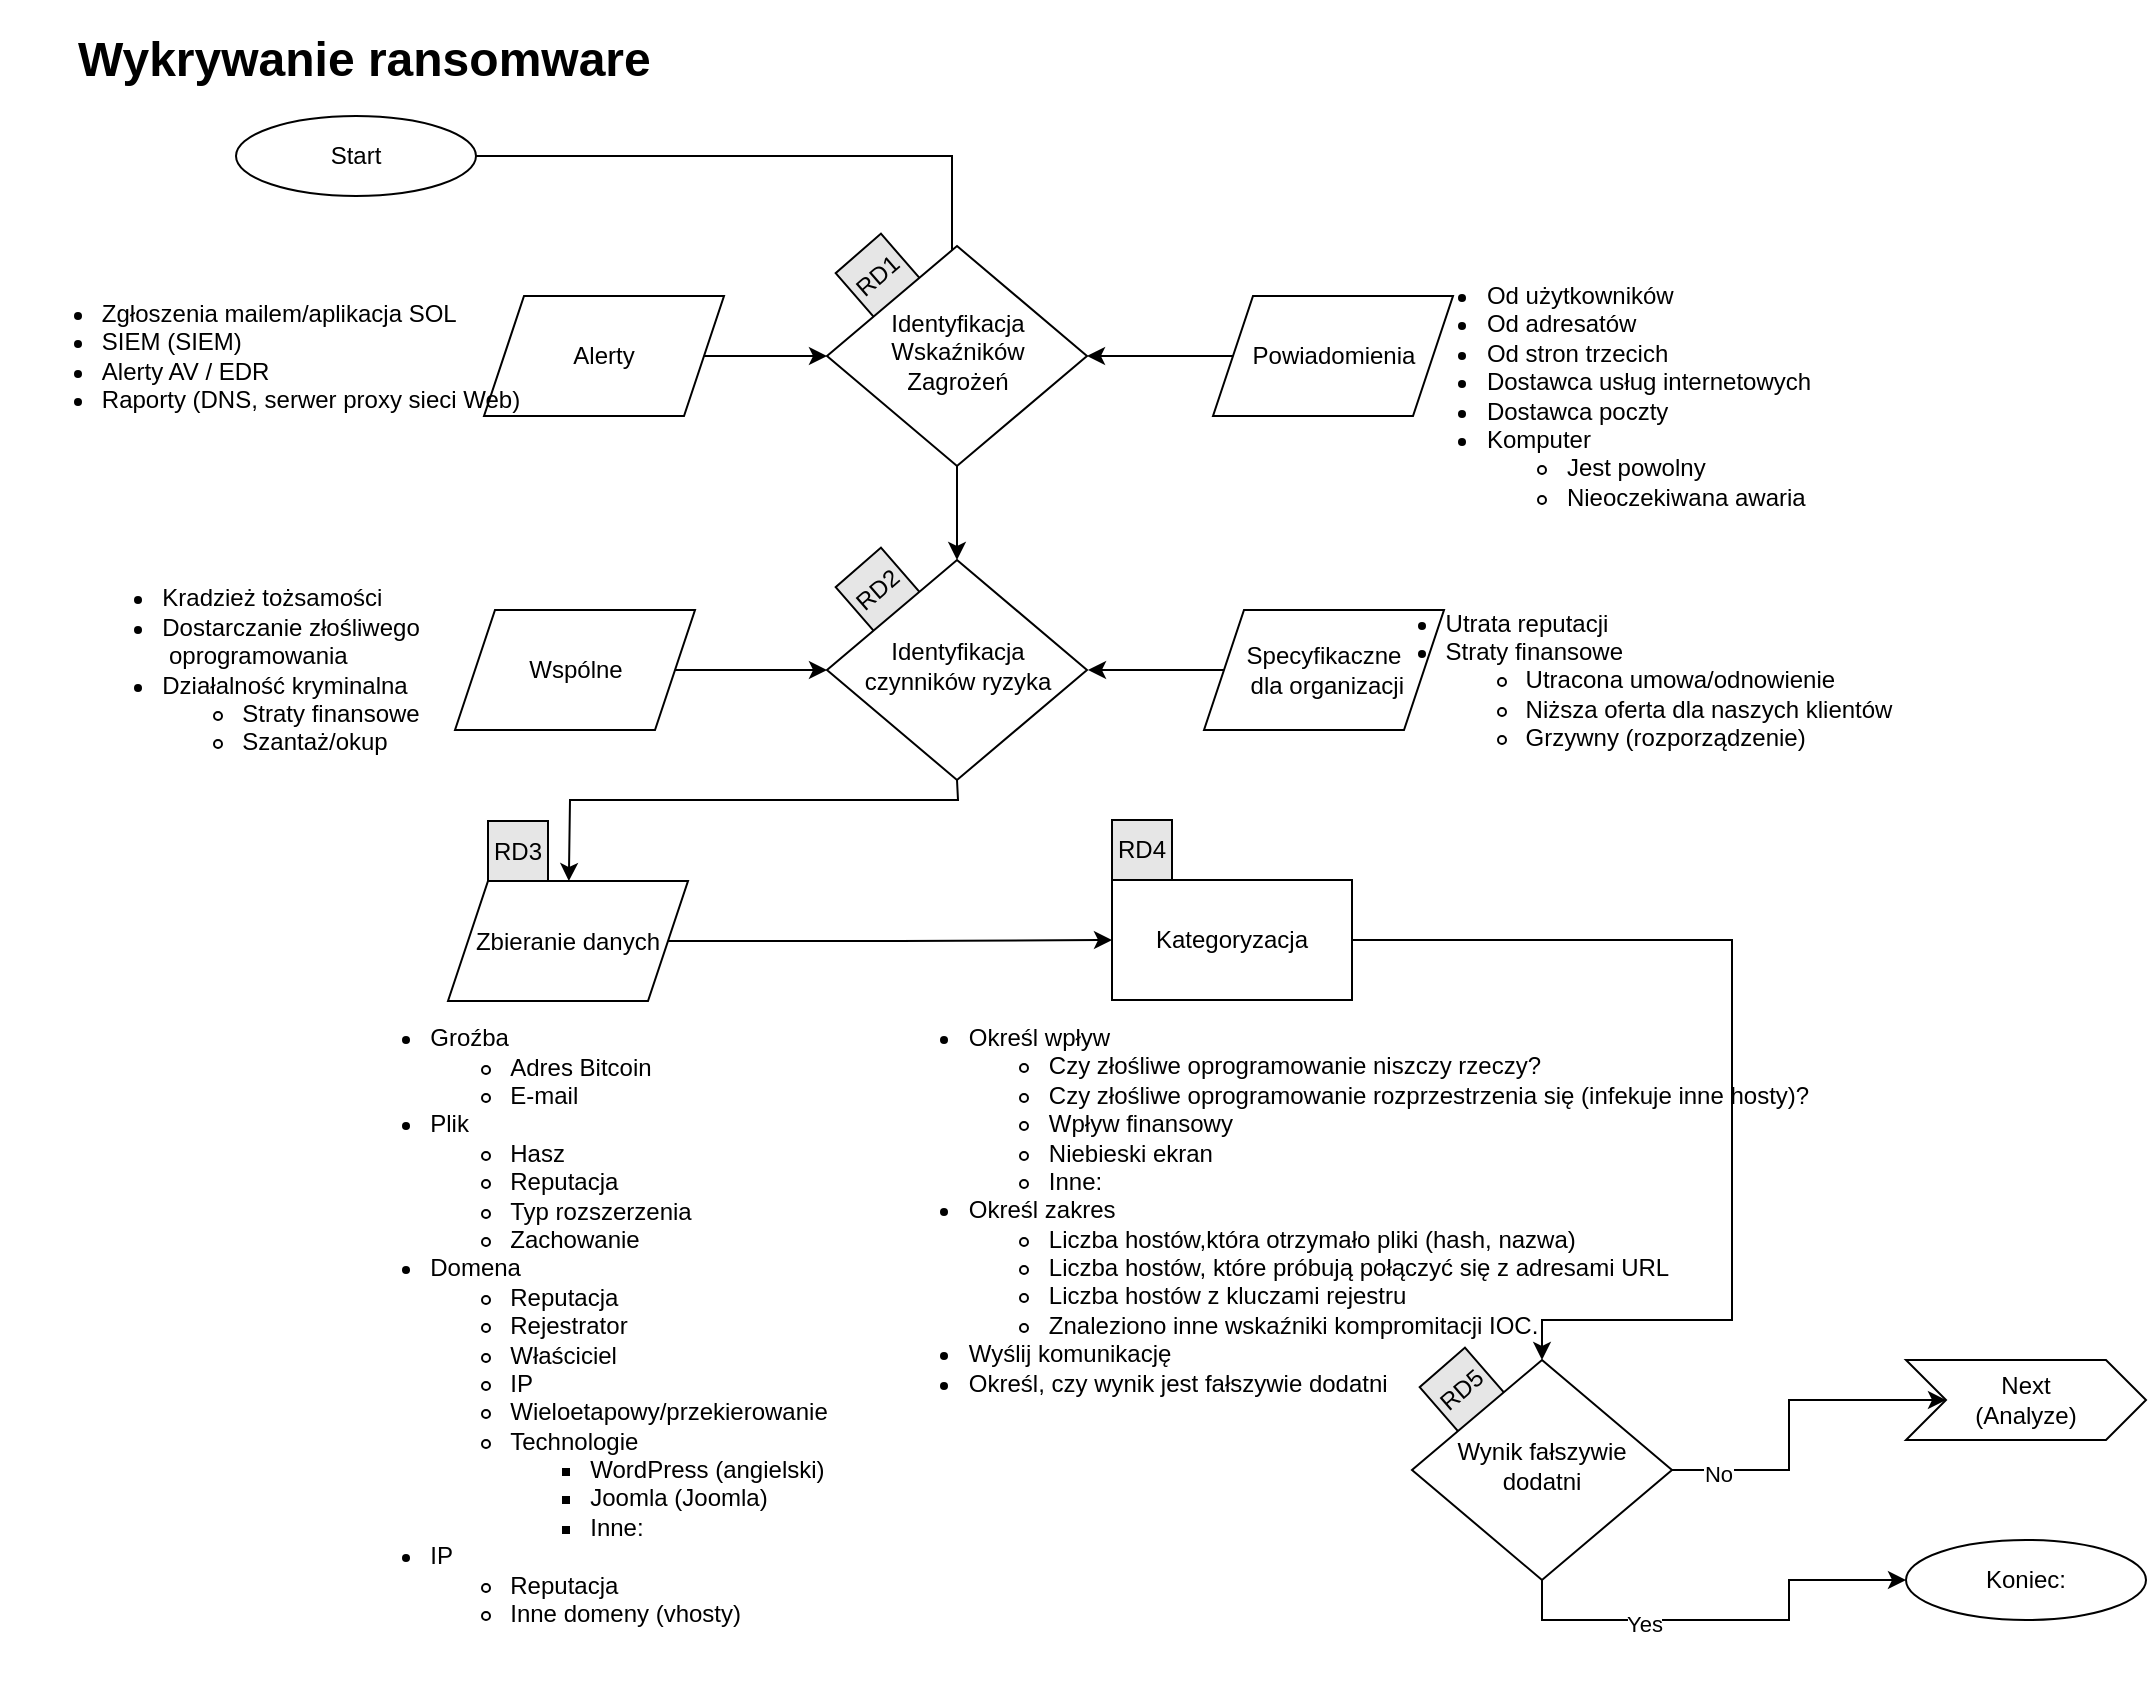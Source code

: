 <mxfile version="25.0.1" pages="5">
  <diagram id="O2qTWcCgpEyen09cB9Vq" name="Wykrywanie">
    <mxGraphModel dx="2211" dy="567" grid="1" gridSize="10" guides="1" tooltips="1" connect="1" arrows="1" fold="1" page="1" pageScale="1" pageWidth="1169" pageHeight="827" math="0" shadow="0">
      <root>
        <mxCell id="36csGr2VclgvQf6sPa_q-0" />
        <mxCell id="36csGr2VclgvQf6sPa_q-1" parent="36csGr2VclgvQf6sPa_q-0" />
        <mxCell id="8FYlF9s0BS1aPLCYh2ih-29" value="&lt;div align=&quot;left&quot;&gt;&lt;ul&gt;&lt;li&gt;Określ wpływ&lt;/li&gt;&lt;ul&gt;&lt;li&gt;Czy złośliwe oprogramowanie niszczy rzeczy?&lt;/li&gt;&lt;li&gt;&lt;font&gt;Czy złośliwe oprogramowanie rozprzestrzenia się (infekuje inne hosty)?&lt;/font&gt;&lt;br&gt;&lt;/li&gt;&lt;li&gt;Wpływ finansowy&lt;/li&gt;&lt;li&gt;&lt;span style=&quot;background-color: initial; text-align: center;&quot;&gt;Niebieski ekran&lt;/span&gt;&lt;/li&gt;&lt;li&gt;Inne:&lt;/li&gt;&lt;/ul&gt;&lt;li&gt;&lt;font&gt;Określ zakres&lt;/font&gt;&lt;br&gt;&lt;/li&gt;&lt;ul&gt;&lt;li&gt;&lt;font&gt;Liczba hostów,która otrzymało pliki (hash, nazwa)&lt;/font&gt;&lt;br&gt;&lt;/li&gt;&lt;li&gt;Liczba hostów, które próbują połączyć się z adresami URL&lt;/li&gt;&lt;li&gt;Liczba hostów z kluczami rejestru&lt;/li&gt;&lt;li&gt;Znaleziono inne wskaźniki kompromitacji IOC.&lt;/li&gt;&lt;/ul&gt;&lt;li&gt;Wyślij komunikację&lt;/li&gt;&lt;li&gt;&lt;font&gt;Określ, czy wynik jest fałszywie dodatni&lt;/font&gt;&lt;br&gt;&lt;/li&gt;&lt;/ul&gt;&lt;/div&gt;" style="text;html=1;resizable=0;autosize=1;align=center;verticalAlign=middle;points=[];fillColor=none;strokeColor=none;rounded=0;" parent="36csGr2VclgvQf6sPa_q-1" vertex="1">
          <mxGeometry x="420" y="505" width="480" height="220" as="geometry" />
        </mxCell>
        <mxCell id="8FYlF9s0BS1aPLCYh2ih-0" value="&lt;div&gt;RD5&lt;/div&gt;" style="whiteSpace=wrap;html=1;aspect=fixed;fillColor=#E6E6E6;rotation=319;" parent="36csGr2VclgvQf6sPa_q-1" vertex="1">
          <mxGeometry x="702" y="690" width="30" height="30" as="geometry" />
        </mxCell>
        <mxCell id="8FYlF9s0BS1aPLCYh2ih-3" value="&lt;div&gt;RD2&lt;/div&gt;" style="whiteSpace=wrap;html=1;aspect=fixed;fillColor=#E6E6E6;rotation=319;" parent="36csGr2VclgvQf6sPa_q-1" vertex="1">
          <mxGeometry x="410" y="290" width="30" height="30" as="geometry" />
        </mxCell>
        <mxCell id="8FYlF9s0BS1aPLCYh2ih-4" value="RD1" style="whiteSpace=wrap;html=1;aspect=fixed;fillColor=#E6E6E6;rotation=319;" parent="36csGr2VclgvQf6sPa_q-1" vertex="1">
          <mxGeometry x="410" y="133" width="30" height="30" as="geometry" />
        </mxCell>
        <mxCell id="8FYlF9s0BS1aPLCYh2ih-5" value="Start" style="ellipse;whiteSpace=wrap;html=1;" parent="36csGr2VclgvQf6sPa_q-1" vertex="1">
          <mxGeometry x="104" y="68" width="120" height="40" as="geometry" />
        </mxCell>
        <mxCell id="8FYlF9s0BS1aPLCYh2ih-6" style="edgeStyle=orthogonalEdgeStyle;rounded=0;orthogonalLoop=1;jettySize=auto;html=1;exitX=0.5;exitY=1;exitDx=0;exitDy=0;" parent="36csGr2VclgvQf6sPa_q-1" source="8FYlF9s0BS1aPLCYh2ih-5" target="8FYlF9s0BS1aPLCYh2ih-5" edge="1">
          <mxGeometry relative="1" as="geometry" />
        </mxCell>
        <mxCell id="8FYlF9s0BS1aPLCYh2ih-7" value="" style="edgeStyle=orthogonalEdgeStyle;rounded=0;orthogonalLoop=1;jettySize=auto;html=1;entryX=0;entryY=0.5;entryDx=0;entryDy=0;" parent="36csGr2VclgvQf6sPa_q-1" source="8FYlF9s0BS1aPLCYh2ih-8" target="8FYlF9s0BS1aPLCYh2ih-32" edge="1">
          <mxGeometry relative="1" as="geometry">
            <mxPoint x="412" y="188" as="targetPoint" />
          </mxGeometry>
        </mxCell>
        <mxCell id="8FYlF9s0BS1aPLCYh2ih-8" value="Alerty" style="shape=parallelogram;perimeter=parallelogramPerimeter;whiteSpace=wrap;html=1;fixedSize=1;" parent="36csGr2VclgvQf6sPa_q-1" vertex="1">
          <mxGeometry x="228" y="158" width="120" height="60" as="geometry" />
        </mxCell>
        <mxCell id="8FYlF9s0BS1aPLCYh2ih-9" value="" style="edgeStyle=orthogonalEdgeStyle;rounded=0;orthogonalLoop=1;jettySize=auto;html=1;entryX=1;entryY=0.5;entryDx=0;entryDy=0;" parent="36csGr2VclgvQf6sPa_q-1" source="8FYlF9s0BS1aPLCYh2ih-10" target="8FYlF9s0BS1aPLCYh2ih-32" edge="1">
          <mxGeometry relative="1" as="geometry">
            <mxPoint x="512" y="188" as="targetPoint" />
          </mxGeometry>
        </mxCell>
        <mxCell id="8FYlF9s0BS1aPLCYh2ih-10" value="Powiadomienia" style="shape=parallelogram;perimeter=parallelogramPerimeter;whiteSpace=wrap;html=1;fixedSize=1;" parent="36csGr2VclgvQf6sPa_q-1" vertex="1">
          <mxGeometry x="592.5" y="158" width="120" height="60" as="geometry" />
        </mxCell>
        <mxCell id="8FYlF9s0BS1aPLCYh2ih-11" value="" style="endArrow=classic;html=1;entryX=0.5;entryY=0;entryDx=0;entryDy=0;exitX=1;exitY=0.5;exitDx=0;exitDy=0;rounded=0;" parent="36csGr2VclgvQf6sPa_q-1" source="8FYlF9s0BS1aPLCYh2ih-5" edge="1">
          <mxGeometry width="50" height="50" relative="1" as="geometry">
            <mxPoint x="194" y="168" as="sourcePoint" />
            <mxPoint x="462" y="148" as="targetPoint" />
            <Array as="points">
              <mxPoint x="462" y="88" />
            </Array>
          </mxGeometry>
        </mxCell>
        <mxCell id="8FYlF9s0BS1aPLCYh2ih-12" value="" style="edgeStyle=orthogonalEdgeStyle;rounded=0;orthogonalLoop=1;jettySize=auto;html=1;entryX=0;entryY=0.5;entryDx=0;entryDy=0;" parent="36csGr2VclgvQf6sPa_q-1" source="8FYlF9s0BS1aPLCYh2ih-13" target="8FYlF9s0BS1aPLCYh2ih-33" edge="1">
          <mxGeometry relative="1" as="geometry">
            <mxPoint x="407.5" y="345" as="targetPoint" />
          </mxGeometry>
        </mxCell>
        <mxCell id="8FYlF9s0BS1aPLCYh2ih-13" value="Wspólne" style="shape=parallelogram;perimeter=parallelogramPerimeter;whiteSpace=wrap;html=1;fixedSize=1;" parent="36csGr2VclgvQf6sPa_q-1" vertex="1">
          <mxGeometry x="213.5" y="315" width="120" height="60" as="geometry" />
        </mxCell>
        <mxCell id="8FYlF9s0BS1aPLCYh2ih-14" value="" style="edgeStyle=orthogonalEdgeStyle;rounded=0;orthogonalLoop=1;jettySize=auto;html=1;" parent="36csGr2VclgvQf6sPa_q-1" source="8FYlF9s0BS1aPLCYh2ih-15" edge="1">
          <mxGeometry relative="1" as="geometry">
            <mxPoint x="530" y="345" as="targetPoint" />
          </mxGeometry>
        </mxCell>
        <mxCell id="8FYlF9s0BS1aPLCYh2ih-15" value="Specyfikaczne&lt;div&gt;&amp;nbsp;dla organizacji&lt;/div&gt;" style="shape=parallelogram;perimeter=parallelogramPerimeter;whiteSpace=wrap;html=1;fixedSize=1;" parent="36csGr2VclgvQf6sPa_q-1" vertex="1">
          <mxGeometry x="588" y="315" width="120" height="60" as="geometry" />
        </mxCell>
        <mxCell id="8FYlF9s0BS1aPLCYh2ih-16" value="" style="edgeStyle=orthogonalEdgeStyle;rounded=0;orthogonalLoop=1;jettySize=auto;html=1;entryX=0;entryY=0.5;entryDx=0;entryDy=0;" parent="36csGr2VclgvQf6sPa_q-1" source="8FYlF9s0BS1aPLCYh2ih-17" target="8FYlF9s0BS1aPLCYh2ih-21" edge="1">
          <mxGeometry relative="1" as="geometry">
            <mxPoint x="284" y="480" as="targetPoint" />
          </mxGeometry>
        </mxCell>
        <mxCell id="8FYlF9s0BS1aPLCYh2ih-17" value="Zbieranie danych" style="shape=parallelogram;perimeter=parallelogramPerimeter;whiteSpace=wrap;html=1;fixedSize=1;" parent="36csGr2VclgvQf6sPa_q-1" vertex="1">
          <mxGeometry x="210" y="450.5" width="120" height="60" as="geometry" />
        </mxCell>
        <mxCell id="8FYlF9s0BS1aPLCYh2ih-20" value="" style="edgeStyle=orthogonalEdgeStyle;rounded=0;orthogonalLoop=1;jettySize=auto;html=1;" parent="36csGr2VclgvQf6sPa_q-1" source="8FYlF9s0BS1aPLCYh2ih-21" target="8FYlF9s0BS1aPLCYh2ih-48" edge="1">
          <mxGeometry relative="1" as="geometry">
            <mxPoint x="722.5" y="480" as="targetPoint" />
            <Array as="points">
              <mxPoint x="852" y="480" />
              <mxPoint x="852" y="670" />
              <mxPoint x="757" y="670" />
            </Array>
          </mxGeometry>
        </mxCell>
        <mxCell id="8FYlF9s0BS1aPLCYh2ih-21" value="Kategoryzacja" style="whiteSpace=wrap;html=1;" parent="36csGr2VclgvQf6sPa_q-1" vertex="1">
          <mxGeometry x="542" y="450" width="120" height="60" as="geometry" />
        </mxCell>
        <mxCell id="8FYlF9s0BS1aPLCYh2ih-22" value="&lt;h1&gt;&lt;font&gt;Wykrywanie ransomware&lt;/font&gt;&lt;br&gt;&lt;/h1&gt;" style="text;html=1;strokeColor=none;fillColor=none;spacing=5;spacingTop=-20;whiteSpace=wrap;overflow=hidden;rounded=0;" parent="36csGr2VclgvQf6sPa_q-1" vertex="1">
          <mxGeometry x="20" y="20" width="400" height="40" as="geometry" />
        </mxCell>
        <mxCell id="8FYlF9s0BS1aPLCYh2ih-23" value="" style="endArrow=classic;html=1;exitX=0.5;exitY=1;exitDx=0;exitDy=0;rounded=0;" parent="36csGr2VclgvQf6sPa_q-1" source="8FYlF9s0BS1aPLCYh2ih-33" target="8FYlF9s0BS1aPLCYh2ih-17" edge="1">
          <mxGeometry width="50" height="50" relative="1" as="geometry">
            <mxPoint x="457.5" y="385" as="sourcePoint" />
            <mxPoint x="499.5" y="375" as="targetPoint" />
            <Array as="points">
              <mxPoint x="465" y="410" />
              <mxPoint x="271" y="410" />
            </Array>
          </mxGeometry>
        </mxCell>
        <mxCell id="8FYlF9s0BS1aPLCYh2ih-24" value="&lt;div align=&quot;left&quot;&gt;&lt;ul&gt;&lt;li&gt;Zgłoszenia mailem/aplikacja SOL&lt;/li&gt;&lt;li&gt;&lt;span style=&quot;text-align: center&quot;&gt;SIEM (SIEM)&lt;/span&gt;&lt;/li&gt;&lt;li&gt;&lt;span style=&quot;text-align: center&quot;&gt;Alerty AV / EDR&lt;/span&gt;&lt;br&gt;&lt;/li&gt;&lt;li&gt;&lt;span style=&quot;text-align: center&quot;&gt;Raporty (DNS, serwer proxy sieci Web)&lt;/span&gt;&lt;br&gt;&lt;/li&gt;&lt;/ul&gt;&lt;/div&gt;" style="text;html=1;resizable=0;autosize=1;align=center;verticalAlign=middle;points=[];fillColor=none;strokeColor=none;rounded=0;" parent="36csGr2VclgvQf6sPa_q-1" vertex="1">
          <mxGeometry x="-14" y="138" width="270" height="100" as="geometry" />
        </mxCell>
        <mxCell id="8FYlF9s0BS1aPLCYh2ih-25" value="&lt;div align=&quot;left&quot;&gt;&lt;ul&gt;&lt;li&gt;&lt;font&gt;Od użytkowników&lt;/font&gt;&lt;br&gt;&lt;/li&gt;&lt;li&gt;&lt;font&gt;Od adresatów&lt;/font&gt;&lt;br&gt;&lt;/li&gt;&lt;li&gt;&lt;font&gt;Od stron trzecich&lt;/font&gt;&lt;br&gt;&lt;/li&gt;&lt;li&gt;&lt;font&gt;Dostawca usług internetowych &lt;/font&gt;&lt;br&gt;&lt;/li&gt;&lt;li&gt;Dostawca poczty&lt;/li&gt;&lt;li&gt;Komputer&amp;nbsp;&lt;/li&gt;&lt;ul&gt;&lt;li&gt;Jest powolny&lt;/li&gt;&lt;li&gt;Nieoczekiwana awaria&lt;/li&gt;&lt;/ul&gt;&lt;/ul&gt;&lt;/div&gt;" style="text;html=1;resizable=0;autosize=1;align=center;verticalAlign=middle;points=[];fillColor=none;strokeColor=none;rounded=0;" parent="36csGr2VclgvQf6sPa_q-1" vertex="1">
          <mxGeometry x="675" y="133" width="230" height="150" as="geometry" />
        </mxCell>
        <mxCell id="8FYlF9s0BS1aPLCYh2ih-26" value="&lt;div align=&quot;left&quot;&gt;&lt;ul&gt;&lt;li&gt;&lt;font&gt;Kradzież tożsamości&lt;/font&gt;&lt;br&gt;&lt;/li&gt;&lt;li&gt;&lt;font&gt;Dostarczanie złośliwego&lt;br&gt;&amp;nbsp;oprogramowania&lt;/font&gt;&lt;br&gt;&lt;/li&gt;&lt;li&gt;Działalność kryminalna&lt;/li&gt;&lt;ul&gt;&lt;li&gt;Straty finansowe&lt;/li&gt;&lt;li&gt;Szantaż/okup&lt;/li&gt;&lt;/ul&gt;&lt;/ul&gt;&lt;/div&gt;" style="text;html=1;resizable=0;autosize=1;align=center;verticalAlign=middle;points=[];fillColor=none;strokeColor=none;rounded=0;" parent="36csGr2VclgvQf6sPa_q-1" vertex="1">
          <mxGeometry x="16" y="285" width="190" height="120" as="geometry" />
        </mxCell>
        <mxCell id="8FYlF9s0BS1aPLCYh2ih-27" value="&lt;div align=&quot;left&quot;&gt;&lt;ul&gt;&lt;li&gt;&lt;font&gt;Utrata reputacji&lt;/font&gt;&lt;br&gt;&lt;/li&gt;&lt;li&gt;Straty finansowe&lt;/li&gt;&lt;ul&gt;&lt;li&gt;Utracona umowa/odnowienie&lt;/li&gt;&lt;li&gt;&lt;font&gt;Niższa oferta dla naszych klientów&lt;/font&gt;&lt;br&gt;&lt;/li&gt;&lt;li&gt;Grzywny (rozporządzenie)&lt;/li&gt;&lt;/ul&gt;&lt;/ul&gt;&lt;/div&gt;" style="text;html=1;resizable=0;autosize=1;align=center;verticalAlign=middle;points=[];fillColor=none;strokeColor=none;rounded=0;" parent="36csGr2VclgvQf6sPa_q-1" vertex="1">
          <mxGeometry x="655" y="295" width="290" height="110" as="geometry" />
        </mxCell>
        <mxCell id="8FYlF9s0BS1aPLCYh2ih-30" value="&lt;div align=&quot;left&quot;&gt;&lt;ul&gt;&lt;li&gt;Groźba&lt;/li&gt;&lt;ul&gt;&lt;li&gt;Adres Bitcoin&lt;/li&gt;&lt;li&gt;E-mail&lt;/li&gt;&lt;/ul&gt;&lt;li&gt;Plik&lt;/li&gt;&lt;ul&gt;&lt;li&gt;Hasz&lt;/li&gt;&lt;li&gt;Reputacja&lt;/li&gt;&lt;li&gt;Typ rozszerzenia&lt;/li&gt;&lt;li&gt;&lt;font&gt;Zachowanie&lt;/font&gt;&lt;br&gt;&lt;/li&gt;&lt;/ul&gt;&lt;li&gt;Domena&lt;/li&gt;&lt;ul&gt;&lt;li&gt;Reputacja&lt;/li&gt;&lt;li&gt;Rejestrator&lt;/li&gt;&lt;li&gt;Właściciel&lt;/li&gt;&lt;li&gt;IP&lt;/li&gt;&lt;li&gt;Wieloetapowy/przekierowanie&lt;/li&gt;&lt;li&gt;Technologie&lt;/li&gt;&lt;ul&gt;&lt;li&gt;WordPress (angielski)&lt;/li&gt;&lt;li&gt;Joomla (Joomla)&lt;/li&gt;&lt;li&gt;Inne:&lt;/li&gt;&lt;/ul&gt;&lt;/ul&gt;&lt;li&gt;IP&lt;/li&gt;&lt;ul&gt;&lt;li&gt;Reputacja&lt;/li&gt;&lt;li&gt;Inne domeny (vhosty)&lt;/li&gt;&lt;/ul&gt;&lt;br&gt;&lt;/ul&gt;&lt;/div&gt;" style="text;html=1;resizable=0;autosize=1;align=center;verticalAlign=middle;points=[];fillColor=none;strokeColor=none;rounded=0;" parent="36csGr2VclgvQf6sPa_q-1" vertex="1">
          <mxGeometry x="150" y="505" width="260" height="350" as="geometry" />
        </mxCell>
        <mxCell id="8FYlF9s0BS1aPLCYh2ih-31" value="" style="edgeStyle=orthogonalEdgeStyle;rounded=0;orthogonalLoop=1;jettySize=auto;html=1;" parent="36csGr2VclgvQf6sPa_q-1" source="8FYlF9s0BS1aPLCYh2ih-32" target="8FYlF9s0BS1aPLCYh2ih-33" edge="1">
          <mxGeometry relative="1" as="geometry" />
        </mxCell>
        <mxCell id="8FYlF9s0BS1aPLCYh2ih-32" value="&lt;font&gt;Identyfikacja&lt;/font&gt;&lt;br&gt;&lt;div&gt;&lt;font&gt;Wskaźników Zagrożeń&lt;/font&gt;&lt;/div&gt;" style="rhombus;whiteSpace=wrap;html=1;shadow=0;fontFamily=Helvetica;fontSize=12;align=center;strokeWidth=1;spacing=6;spacingTop=-4;" parent="36csGr2VclgvQf6sPa_q-1" vertex="1">
          <mxGeometry x="399.5" y="133" width="130" height="110" as="geometry" />
        </mxCell>
        <mxCell id="8FYlF9s0BS1aPLCYh2ih-33" value="&lt;font&gt;Identyfikacja czynników ryzyka&lt;/font&gt;" style="rhombus;whiteSpace=wrap;html=1;shadow=0;fontFamily=Helvetica;fontSize=12;align=center;strokeWidth=1;spacing=6;spacingTop=-4;" parent="36csGr2VclgvQf6sPa_q-1" vertex="1">
          <mxGeometry x="399.5" y="290" width="130" height="110" as="geometry" />
        </mxCell>
        <mxCell id="8FYlF9s0BS1aPLCYh2ih-36" style="edgeStyle=orthogonalEdgeStyle;rounded=0;orthogonalLoop=1;jettySize=auto;html=1;entryX=0;entryY=0.5;entryDx=0;entryDy=0;" parent="36csGr2VclgvQf6sPa_q-1" edge="1">
          <mxGeometry relative="1" as="geometry">
            <Array as="points">
              <mxPoint x="471" y="770" />
            </Array>
            <mxPoint x="471" y="529.5" as="sourcePoint" />
          </mxGeometry>
        </mxCell>
        <mxCell id="8FYlF9s0BS1aPLCYh2ih-43" value="Next&lt;br&gt;(Analyze)" style="shape=step;perimeter=stepPerimeter;whiteSpace=wrap;html=1;fixedSize=1;" parent="36csGr2VclgvQf6sPa_q-1" vertex="1">
          <mxGeometry x="939" y="690" width="120" height="40" as="geometry" />
        </mxCell>
        <mxCell id="8FYlF9s0BS1aPLCYh2ih-44" style="edgeStyle=orthogonalEdgeStyle;rounded=0;orthogonalLoop=1;jettySize=auto;html=1;exitX=1;exitY=0.5;exitDx=0;exitDy=0;entryX=0;entryY=0.5;entryDx=0;entryDy=0;" parent="36csGr2VclgvQf6sPa_q-1" source="8FYlF9s0BS1aPLCYh2ih-48" target="8FYlF9s0BS1aPLCYh2ih-43" edge="1">
          <mxGeometry relative="1" as="geometry" />
        </mxCell>
        <mxCell id="8FYlF9s0BS1aPLCYh2ih-45" value="No" style="edgeLabel;html=1;align=center;verticalAlign=middle;resizable=0;points=[];" parent="8FYlF9s0BS1aPLCYh2ih-44" vertex="1" connectable="0">
          <mxGeometry x="-0.733" y="-2" relative="1" as="geometry">
            <mxPoint as="offset" />
          </mxGeometry>
        </mxCell>
        <mxCell id="8FYlF9s0BS1aPLCYh2ih-46" style="edgeStyle=orthogonalEdgeStyle;rounded=0;orthogonalLoop=1;jettySize=auto;html=1;exitX=0.5;exitY=1;exitDx=0;exitDy=0;entryX=0;entryY=0.5;entryDx=0;entryDy=0;" parent="36csGr2VclgvQf6sPa_q-1" source="8FYlF9s0BS1aPLCYh2ih-48" target="8FYlF9s0BS1aPLCYh2ih-49" edge="1">
          <mxGeometry relative="1" as="geometry" />
        </mxCell>
        <mxCell id="8FYlF9s0BS1aPLCYh2ih-47" value="Yes" style="edgeLabel;html=1;align=center;verticalAlign=middle;resizable=0;points=[];" parent="8FYlF9s0BS1aPLCYh2ih-46" vertex="1" connectable="0">
          <mxGeometry x="-0.366" y="-2" relative="1" as="geometry">
            <mxPoint as="offset" />
          </mxGeometry>
        </mxCell>
        <mxCell id="8FYlF9s0BS1aPLCYh2ih-48" value="&lt;div&gt;Wynik fałszywie dodatni&lt;/div&gt;" style="rhombus;whiteSpace=wrap;html=1;shadow=0;fontFamily=Helvetica;fontSize=12;align=center;strokeWidth=1;spacing=6;spacingTop=-4;" parent="36csGr2VclgvQf6sPa_q-1" vertex="1">
          <mxGeometry x="692" y="690" width="130" height="110" as="geometry" />
        </mxCell>
        <mxCell id="8FYlF9s0BS1aPLCYh2ih-49" value="&lt;div&gt;Koniec:&lt;/div&gt;" style="ellipse;whiteSpace=wrap;html=1;" parent="36csGr2VclgvQf6sPa_q-1" vertex="1">
          <mxGeometry x="939" y="780" width="120" height="40" as="geometry" />
        </mxCell>
        <mxCell id="8FYlF9s0BS1aPLCYh2ih-51" value="RD4" style="whiteSpace=wrap;html=1;aspect=fixed;fillColor=#E6E6E6;rotation=0;" parent="36csGr2VclgvQf6sPa_q-1" vertex="1">
          <mxGeometry x="542" y="420" width="30" height="30" as="geometry" />
        </mxCell>
        <mxCell id="8FYlF9s0BS1aPLCYh2ih-52" value="RD3" style="whiteSpace=wrap;html=1;aspect=fixed;fillColor=#E6E6E6;rotation=0;" parent="36csGr2VclgvQf6sPa_q-1" vertex="1">
          <mxGeometry x="230" y="420.5" width="30" height="30" as="geometry" />
        </mxCell>
      </root>
    </mxGraphModel>
  </diagram>
  <diagram id="arB7W-cswd-6OK9oLtKj" name="Analiza">
    <mxGraphModel dx="1603" dy="872" grid="1" gridSize="10" guides="1" tooltips="1" connect="1" arrows="1" fold="1" page="1" pageScale="1" pageWidth="1100" pageHeight="850" math="0" shadow="0">
      <root>
        <mxCell id="-pnCLeIIcDpPo0bB913H-0" />
        <mxCell id="-pnCLeIIcDpPo0bB913H-1" parent="-pnCLeIIcDpPo0bB913H-0" />
        <mxCell id="-pnCLeIIcDpPo0bB913H-2" value="&lt;div style=&quot;font-size: 10px&quot;&gt;RA21&lt;/div&gt;" style="whiteSpace=wrap;html=1;aspect=fixed;fillColor=#E6E6E6;rotation=319;fontSize=10;" parent="-pnCLeIIcDpPo0bB913H-1" vertex="1">
          <mxGeometry x="333.95" y="1053.74" width="30" height="30" as="geometry" />
        </mxCell>
        <mxCell id="-pnCLeIIcDpPo0bB913H-3" value="&lt;div style=&quot;font-size: 10px&quot;&gt;RA19&lt;/div&gt;" style="whiteSpace=wrap;html=1;aspect=fixed;fillColor=#E6E6E6;rotation=319;fontSize=10;" parent="-pnCLeIIcDpPo0bB913H-1" vertex="1">
          <mxGeometry x="154.45" y="1052.74" width="30" height="30" as="geometry" />
        </mxCell>
        <mxCell id="-pnCLeIIcDpPo0bB913H-4" value="&lt;div style=&quot;font-size: 12px&quot;&gt;RA4&lt;/div&gt;" style="whiteSpace=wrap;html=1;aspect=fixed;fillColor=#E6E6E6;rotation=319;fontSize=12;" parent="-pnCLeIIcDpPo0bB913H-1" vertex="1">
          <mxGeometry x="508" y="175.25" width="30" height="30" as="geometry" />
        </mxCell>
        <mxCell id="-pnCLeIIcDpPo0bB913H-5" value="&lt;div&gt;&lt;font style=&quot;font-size: 10px&quot;&gt;RA18&lt;/font&gt;&lt;/div&gt;" style="whiteSpace=wrap;html=1;aspect=fixed;fillColor=#E6E6E6;rotation=319;fontSize=12;" parent="-pnCLeIIcDpPo0bB913H-1" vertex="1">
          <mxGeometry x="145.95" y="750" width="30" height="30" as="geometry" />
        </mxCell>
        <mxCell id="-pnCLeIIcDpPo0bB913H-7" style="edgeStyle=orthogonalEdgeStyle;rounded=0;orthogonalLoop=1;jettySize=auto;html=1;exitX=0.5;exitY=1;exitDx=0;exitDy=0;" parent="-pnCLeIIcDpPo0bB913H-1" edge="1">
          <mxGeometry relative="1" as="geometry">
            <mxPoint x="80" y="100" as="sourcePoint" />
            <mxPoint x="80" y="100" as="targetPoint" />
          </mxGeometry>
        </mxCell>
        <mxCell id="-pnCLeIIcDpPo0bB913H-13" value="" style="endArrow=classic;html=1;entryX=0.5;entryY=0;entryDx=0;entryDy=0;exitX=1;exitY=0.5;exitDx=0;exitDy=0;rounded=0;" parent="-pnCLeIIcDpPo0bB913H-1" target="-pnCLeIIcDpPo0bB913H-18" edge="1">
          <mxGeometry width="50" height="50" relative="1" as="geometry">
            <mxPoint x="140" y="80" as="sourcePoint" />
            <mxPoint x="160" y="110" as="targetPoint" />
            <Array as="points">
              <mxPoint x="200" y="80" />
            </Array>
          </mxGeometry>
        </mxCell>
        <mxCell id="-pnCLeIIcDpPo0bB913H-14" value="&lt;h1&gt;Ransomware - analiza&lt;br&gt;&lt;/h1&gt;" style="text;html=1;strokeColor=none;fillColor=none;spacing=5;spacingTop=-20;whiteSpace=wrap;overflow=hidden;rounded=0;" parent="-pnCLeIIcDpPo0bB913H-1" vertex="1">
          <mxGeometry x="10" y="10" width="260" height="40" as="geometry" />
        </mxCell>
        <mxCell id="-pnCLeIIcDpPo0bB913H-15" value="&lt;div&gt;Następny&lt;br&gt;(Zatrzymywanie/usuwanie)&lt;/div&gt;" style="shape=step;perimeter=stepPerimeter;whiteSpace=wrap;html=1;fixedSize=1;" parent="-pnCLeIIcDpPo0bB913H-1" vertex="1">
          <mxGeometry x="894.45" y="1092.74" width="185.55" height="40" as="geometry" />
        </mxCell>
        <mxCell id="-pnCLeIIcDpPo0bB913H-16" value="&lt;div&gt;Poprzedni&lt;br&gt;(wykrywanie)&lt;/div&gt;" style="shape=step;perimeter=stepPerimeter;whiteSpace=wrap;html=1;fixedSize=1;" parent="-pnCLeIIcDpPo0bB913H-1" vertex="1">
          <mxGeometry x="24" y="60" width="120" height="40" as="geometry" />
        </mxCell>
        <mxCell id="XKnFLWoLnrM2bNzfTnCc-16" value="" style="edgeStyle=orthogonalEdgeStyle;rounded=0;orthogonalLoop=1;jettySize=auto;html=1;" parent="-pnCLeIIcDpPo0bB913H-1" source="-pnCLeIIcDpPo0bB913H-18" target="XKnFLWoLnrM2bNzfTnCc-15" edge="1">
          <mxGeometry relative="1" as="geometry" />
        </mxCell>
        <mxCell id="-pnCLeIIcDpPo0bB913H-18" value="Weryfikacja" style="whiteSpace=wrap;html=1;" parent="-pnCLeIIcDpPo0bB913H-1" vertex="1">
          <mxGeometry x="140" y="200" width="120" height="60" as="geometry" />
        </mxCell>
        <mxCell id="-pnCLeIIcDpPo0bB913H-23" value="&lt;div align=&quot;left&quot;&gt;&lt;ul&gt;&lt;li&gt;&lt;font&gt;Dokładnie sprawdź poprzednie dane&lt;/font&gt;&lt;br&gt;&lt;/li&gt;&lt;li&gt;&lt;font&gt;Wyklucz wynik fałszywie dodatni&lt;/font&gt;&lt;/li&gt;&lt;/ul&gt;&lt;/div&gt;" style="text;html=1;resizable=0;autosize=1;align=center;verticalAlign=middle;points=[];fillColor=none;strokeColor=none;rounded=0;" parent="-pnCLeIIcDpPo0bB913H-1" vertex="1">
          <mxGeometry x="74" y="255" width="260" height="70" as="geometry" />
        </mxCell>
        <mxCell id="-pnCLeIIcDpPo0bB913H-24" style="edgeStyle=orthogonalEdgeStyle;rounded=0;orthogonalLoop=1;jettySize=auto;html=1;entryX=0;entryY=0.5;entryDx=0;entryDy=0;" parent="-pnCLeIIcDpPo0bB913H-1" source="-pnCLeIIcDpPo0bB913H-25" target="-pnCLeIIcDpPo0bB913H-18" edge="1">
          <mxGeometry relative="1" as="geometry">
            <Array as="points">
              <mxPoint x="100" y="409" />
              <mxPoint x="100" y="230" />
            </Array>
          </mxGeometry>
        </mxCell>
        <mxCell id="-pnCLeIIcDpPo0bB913H-25" value="Potwierdzenie zakresu" style="whiteSpace=wrap;html=1;" parent="-pnCLeIIcDpPo0bB913H-1" vertex="1">
          <mxGeometry x="140" y="379" width="120" height="60" as="geometry" />
        </mxCell>
        <mxCell id="-pnCLeIIcDpPo0bB913H-26" value="" style="edgeStyle=orthogonalEdgeStyle;rounded=0;orthogonalLoop=1;jettySize=auto;html=1;entryX=0;entryY=0.5;entryDx=0;entryDy=0;" parent="-pnCLeIIcDpPo0bB913H-1" source="-pnCLeIIcDpPo0bB913H-27" target="-pnCLeIIcDpPo0bB913H-36" edge="1">
          <mxGeometry relative="1" as="geometry">
            <mxPoint x="694.45" y="1112.74" as="targetPoint" />
          </mxGeometry>
        </mxCell>
        <mxCell id="-pnCLeIIcDpPo0bB913H-27" value="Analiza przyczyn powstania incydentu" style="whiteSpace=wrap;html=1;" parent="-pnCLeIIcDpPo0bB913H-1" vertex="1">
          <mxGeometry x="519.45" y="1082.74" width="120" height="60" as="geometry" />
        </mxCell>
        <mxCell id="-pnCLeIIcDpPo0bB913H-30" style="edgeStyle=orthogonalEdgeStyle;rounded=0;orthogonalLoop=1;jettySize=auto;html=1;entryX=0;entryY=0.5;entryDx=0;entryDy=0;exitX=0;exitY=0.5;exitDx=0;exitDy=0;" parent="-pnCLeIIcDpPo0bB913H-1" source="-pnCLeIIcDpPo0bB913H-34" target="-pnCLeIIcDpPo0bB913H-41" edge="1">
          <mxGeometry relative="1" as="geometry">
            <Array as="points">
              <mxPoint x="100" y="810" />
              <mxPoint x="100" y="1113" />
            </Array>
            <mxPoint x="260" y="920.99" as="sourcePoint" />
            <mxPoint x="139.45" y="1132.74" as="targetPoint" />
          </mxGeometry>
        </mxCell>
        <mxCell id="-pnCLeIIcDpPo0bB913H-31" value="Yes" style="edgeLabel;html=1;align=center;verticalAlign=middle;resizable=0;points=[];" parent="-pnCLeIIcDpPo0bB913H-30" vertex="1" connectable="0">
          <mxGeometry x="-0.804" y="-1" relative="1" as="geometry">
            <mxPoint y="13.45" as="offset" />
          </mxGeometry>
        </mxCell>
        <mxCell id="3Ur0eeaUsb5bqsIiQvKn-2" style="edgeStyle=orthogonalEdgeStyle;rounded=0;orthogonalLoop=1;jettySize=auto;html=1;exitX=0.5;exitY=1;exitDx=0;exitDy=0;entryX=0.5;entryY=0;entryDx=0;entryDy=0;" parent="-pnCLeIIcDpPo0bB913H-1" source="-pnCLeIIcDpPo0bB913H-34" target="-pnCLeIIcDpPo0bB913H-27" edge="1">
          <mxGeometry relative="1" as="geometry">
            <mxPoint x="325" y="975.99" as="sourcePoint" />
            <Array as="points">
              <mxPoint x="194" y="990" />
              <mxPoint x="580" y="990" />
            </Array>
          </mxGeometry>
        </mxCell>
        <mxCell id="3Ur0eeaUsb5bqsIiQvKn-3" value="Nie" style="edgeLabel;html=1;align=center;verticalAlign=middle;resizable=0;points=[];" parent="3Ur0eeaUsb5bqsIiQvKn-2" vertex="1" connectable="0">
          <mxGeometry x="-0.904" relative="1" as="geometry">
            <mxPoint as="offset" />
          </mxGeometry>
        </mxCell>
        <mxCell id="-pnCLeIIcDpPo0bB913H-34" value="&lt;div&gt;Czy potrzebujemy pomocy&lt;br&gt;&amp;nbsp;zewnętrznej?&lt;/div&gt;" style="rhombus;whiteSpace=wrap;html=1;shadow=0;fontFamily=Helvetica;fontSize=12;align=center;strokeWidth=1;spacing=6;spacingTop=-4;" parent="-pnCLeIIcDpPo0bB913H-1" vertex="1">
          <mxGeometry x="128.95" y="754.5" width="130" height="110" as="geometry" />
        </mxCell>
        <mxCell id="-pnCLeIIcDpPo0bB913H-35" value="" style="edgeStyle=orthogonalEdgeStyle;rounded=0;orthogonalLoop=1;jettySize=auto;html=1;" parent="-pnCLeIIcDpPo0bB913H-1" source="-pnCLeIIcDpPo0bB913H-36" target="-pnCLeIIcDpPo0bB913H-15" edge="1">
          <mxGeometry relative="1" as="geometry" />
        </mxCell>
        <mxCell id="-pnCLeIIcDpPo0bB913H-36" value="Wysłanie komunikacji" style="whiteSpace=wrap;html=1;" parent="-pnCLeIIcDpPo0bB913H-1" vertex="1">
          <mxGeometry x="704.45" y="1082.74" width="120" height="60" as="geometry" />
        </mxCell>
        <mxCell id="-pnCLeIIcDpPo0bB913H-37" value="" style="edgeStyle=orthogonalEdgeStyle;rounded=0;orthogonalLoop=1;jettySize=auto;html=1;" parent="-pnCLeIIcDpPo0bB913H-1" source="-pnCLeIIcDpPo0bB913H-41" target="-pnCLeIIcDpPo0bB913H-47" edge="1">
          <mxGeometry relative="1" as="geometry" />
        </mxCell>
        <mxCell id="-pnCLeIIcDpPo0bB913H-38" value="Tak" style="edgeLabel;html=1;align=center;verticalAlign=middle;resizable=0;points=[];" parent="-pnCLeIIcDpPo0bB913H-37" vertex="1" connectable="0">
          <mxGeometry x="-0.289" y="1" relative="1" as="geometry">
            <mxPoint as="offset" />
          </mxGeometry>
        </mxCell>
        <mxCell id="-pnCLeIIcDpPo0bB913H-39" value="" style="edgeStyle=orthogonalEdgeStyle;rounded=0;orthogonalLoop=1;jettySize=auto;html=1;" parent="-pnCLeIIcDpPo0bB913H-1" source="-pnCLeIIcDpPo0bB913H-41" target="-pnCLeIIcDpPo0bB913H-45" edge="1">
          <mxGeometry relative="1" as="geometry" />
        </mxCell>
        <mxCell id="-pnCLeIIcDpPo0bB913H-40" value="Nie" style="edgeLabel;html=1;align=center;verticalAlign=middle;resizable=0;points=[];" parent="-pnCLeIIcDpPo0bB913H-39" vertex="1" connectable="0">
          <mxGeometry x="-0.244" y="-1" relative="1" as="geometry">
            <mxPoint as="offset" />
          </mxGeometry>
        </mxCell>
        <mxCell id="-pnCLeIIcDpPo0bB913H-41" value="&lt;div&gt;Czy potrzebujemy pomocy technicznej&lt;/div&gt;" style="rhombus;whiteSpace=wrap;html=1;shadow=0;fontFamily=Helvetica;fontSize=12;align=center;strokeWidth=1;spacing=6;spacingTop=-4;" parent="-pnCLeIIcDpPo0bB913H-1" vertex="1">
          <mxGeometry x="139.45" y="1057.74" width="130" height="110" as="geometry" />
        </mxCell>
        <mxCell id="-pnCLeIIcDpPo0bB913H-42" value="" style="edgeStyle=orthogonalEdgeStyle;rounded=0;orthogonalLoop=1;jettySize=auto;html=1;" parent="-pnCLeIIcDpPo0bB913H-1" source="-pnCLeIIcDpPo0bB913H-45" target="-pnCLeIIcDpPo0bB913H-49" edge="1">
          <mxGeometry relative="1" as="geometry" />
        </mxCell>
        <mxCell id="-pnCLeIIcDpPo0bB913H-43" value="Tak" style="edgeLabel;html=1;align=center;verticalAlign=middle;resizable=0;points=[];" parent="-pnCLeIIcDpPo0bB913H-42" vertex="1" connectable="0">
          <mxGeometry x="-0.311" y="1" relative="1" as="geometry">
            <mxPoint as="offset" />
          </mxGeometry>
        </mxCell>
        <mxCell id="-pnCLeIIcDpPo0bB913H-44" value="" style="edgeStyle=orthogonalEdgeStyle;rounded=0;orthogonalLoop=1;jettySize=auto;html=1;" parent="-pnCLeIIcDpPo0bB913H-1" source="-pnCLeIIcDpPo0bB913H-45" target="-pnCLeIIcDpPo0bB913H-27" edge="1">
          <mxGeometry relative="1" as="geometry" />
        </mxCell>
        <mxCell id="3Ur0eeaUsb5bqsIiQvKn-0" value="Nie" style="edgeLabel;html=1;align=center;verticalAlign=middle;resizable=0;points=[];" parent="-pnCLeIIcDpPo0bB913H-44" vertex="1" connectable="0">
          <mxGeometry x="-0.184" y="2" relative="1" as="geometry">
            <mxPoint as="offset" />
          </mxGeometry>
        </mxCell>
        <mxCell id="-pnCLeIIcDpPo0bB913H-45" value="&lt;div&gt;Czy potrzebujemy pomoc prawną?&lt;/div&gt;" style="rhombus;whiteSpace=wrap;html=1;shadow=0;fontFamily=Helvetica;fontSize=12;align=center;strokeWidth=1;spacing=6;spacingTop=-4;" parent="-pnCLeIIcDpPo0bB913H-1" vertex="1">
          <mxGeometry x="319.45" y="1057.74" width="130" height="110" as="geometry" />
        </mxCell>
        <mxCell id="-pnCLeIIcDpPo0bB913H-46" style="edgeStyle=orthogonalEdgeStyle;rounded=0;orthogonalLoop=1;jettySize=auto;html=1;exitX=0.75;exitY=0;exitDx=0;exitDy=0;entryX=0;entryY=1;entryDx=0;entryDy=0;fontSize=12;" parent="-pnCLeIIcDpPo0bB913H-1" source="-pnCLeIIcDpPo0bB913H-47" target="-pnCLeIIcDpPo0bB913H-45" edge="1">
          <mxGeometry relative="1" as="geometry">
            <Array as="points">
              <mxPoint x="234.95" y="1202.74" />
              <mxPoint x="351.95" y="1202.74" />
            </Array>
          </mxGeometry>
        </mxCell>
        <mxCell id="-pnCLeIIcDpPo0bB913H-47" value="&lt;div&gt;Kontakt z profesjonalnymi firmami reagującymi na incydenty&lt;/div&gt;" style="whiteSpace=wrap;html=1;" parent="-pnCLeIIcDpPo0bB913H-1" vertex="1">
          <mxGeometry x="144.45" y="1260" width="120" height="60" as="geometry" />
        </mxCell>
        <mxCell id="-pnCLeIIcDpPo0bB913H-48" style="edgeStyle=orthogonalEdgeStyle;rounded=0;orthogonalLoop=1;jettySize=auto;html=1;exitX=1;exitY=0.5;exitDx=0;exitDy=0;entryX=0;entryY=0.75;entryDx=0;entryDy=0;" parent="-pnCLeIIcDpPo0bB913H-1" source="-pnCLeIIcDpPo0bB913H-49" target="-pnCLeIIcDpPo0bB913H-27" edge="1">
          <mxGeometry relative="1" as="geometry">
            <mxPoint x="494.45" y="1127.74" as="targetPoint" />
            <Array as="points">
              <mxPoint x="464.45" y="1287.74" />
              <mxPoint x="464.45" y="1127.74" />
            </Array>
          </mxGeometry>
        </mxCell>
        <mxCell id="-pnCLeIIcDpPo0bB913H-49" value="Kontakt z prawnikiem znającym realia incydentów" style="whiteSpace=wrap;html=1;" parent="-pnCLeIIcDpPo0bB913H-1" vertex="1">
          <mxGeometry x="324.45" y="1260" width="120" height="60" as="geometry" />
        </mxCell>
        <mxCell id="-pnCLeIIcDpPo0bB913H-50" value="&lt;div align=&quot;left&quot;&gt;&lt;ul&gt;&lt;li&gt;&lt;font&gt;Phishing&lt;/font&gt;&lt;br&gt;&lt;/li&gt;&lt;li&gt;Vishing&lt;/li&gt;&lt;li&gt;Pobrana złośliwa zawartość&lt;/li&gt;&lt;li&gt;Podatność&lt;/li&gt;&lt;ul&gt;&lt;li&gt;RCE&lt;/li&gt;&lt;li&gt;XSS&lt;/li&gt;&lt;li&gt;LFI&lt;/li&gt;&lt;/ul&gt;&lt;li&gt;Dostęp zewnętrzny&lt;/li&gt;&lt;ul&gt;&lt;li&gt;Domyślne /&amp;nbsp; słabe hasło&lt;/li&gt;&lt;li&gt;Brute Force&lt;/li&gt;&lt;li&gt;Podatność&lt;/li&gt;&lt;/ul&gt;&lt;li&gt;Zgubione urządzenie&lt;/li&gt;&lt;li&gt;Błąd ludzki&lt;/li&gt;&lt;/ul&gt;&lt;/div&gt;" style="text;html=1;resizable=0;autosize=1;align=center;verticalAlign=middle;points=[];fillColor=none;strokeColor=none;rounded=0;" parent="-pnCLeIIcDpPo0bB913H-1" vertex="1">
          <mxGeometry x="491.95" y="1137.74" width="230" height="220" as="geometry" />
        </mxCell>
        <mxCell id="-pnCLeIIcDpPo0bB913H-54" value="&lt;div align=&quot;left&quot;&gt;&lt;ul&gt;&lt;li&gt;&lt;font&gt;Nowe oznaki zaszyfrowania danych&lt;/font&gt;&lt;br&gt;&lt;/li&gt;&lt;li&gt;&lt;font&gt;Wyszukiwanie w środowiskach klientów&lt;/font&gt;&lt;br&gt;&lt;/li&gt;&lt;li&gt;&lt;span style=&quot;left: 685.617px; top: 452.607px; font-family: sans-serif; transform: scaleX(1.01);&quot;&gt;Wyszukiwanie IOC na punktach&lt;br&gt;&amp;nbsp;końcowych z pomocą EDR&lt;br&gt;&lt;/span&gt;&lt;/li&gt;&lt;li&gt;&lt;span style=&quot;left: 685.617px; top: 452.607px; font-family: sans-serif; transform: scaleX(1.01);&quot;&gt;Przeszukiwanie dzienników zapory,&lt;br&gt;serwera proxy/DNS&lt;br&gt;pod kątem IOC&lt;/span&gt;&lt;/li&gt;&lt;/ul&gt;&lt;/div&gt;" style="text;html=1;resizable=0;autosize=1;align=center;verticalAlign=middle;points=[];fillColor=none;strokeColor=none;rounded=0;" parent="-pnCLeIIcDpPo0bB913H-1" vertex="1">
          <mxGeometry x="49.45" y="431.25" width="270" height="140" as="geometry" />
        </mxCell>
        <mxCell id="-pnCLeIIcDpPo0bB913H-55" value="&lt;div align=&quot;left&quot;&gt;&lt;ul&gt;&lt;li&gt;Zespoły ds. Bezpieczeństwa Wewnętrznego&lt;/li&gt;&lt;li&gt;Klienci, których dotyczy problem&lt;/li&gt;&lt;li&gt;&lt;span style=&quot;text-align: center;&quot;&gt;Wszelkie wewnętrzne zespoły potrzebne do&lt;br&gt;&lt;/span&gt;działań naprawczych lub doradztwa&lt;/li&gt;&lt;/ul&gt;&lt;/div&gt;" style="text;html=1;resizable=0;autosize=1;align=center;verticalAlign=middle;points=[];fillColor=none;strokeColor=none;rounded=0;" parent="-pnCLeIIcDpPo0bB913H-1" vertex="1">
          <mxGeometry x="660" y="1142.74" width="300" height="100" as="geometry" />
        </mxCell>
        <mxCell id="VWcWIzXyvp8xfv4rWOoz-18" value="Nie" style="edgeStyle=orthogonalEdgeStyle;rounded=0;orthogonalLoop=1;jettySize=auto;html=1;" parent="-pnCLeIIcDpPo0bB913H-1" source="-pnCLeIIcDpPo0bB913H-60" target="VWcWIzXyvp8xfv4rWOoz-2" edge="1">
          <mxGeometry relative="1" as="geometry" />
        </mxCell>
        <mxCell id="XKnFLWoLnrM2bNzfTnCc-9" style="edgeStyle=orthogonalEdgeStyle;rounded=0;orthogonalLoop=1;jettySize=auto;html=1;" parent="-pnCLeIIcDpPo0bB913H-1" source="-pnCLeIIcDpPo0bB913H-60" target="XKnFLWoLnrM2bNzfTnCc-5" edge="1">
          <mxGeometry relative="1" as="geometry" />
        </mxCell>
        <mxCell id="OpmPpiviZIUaZ2mTxFx--2" value="Tak" style="edgeLabel;html=1;align=center;verticalAlign=middle;resizable=0;points=[];" parent="XKnFLWoLnrM2bNzfTnCc-9" vertex="1" connectable="0">
          <mxGeometry x="-0.505" relative="1" as="geometry">
            <mxPoint as="offset" />
          </mxGeometry>
        </mxCell>
        <mxCell id="-pnCLeIIcDpPo0bB913H-60" value="&lt;div&gt;Czy aktorem jest&lt;/div&gt;&lt;div&gt;&amp;nbsp;żywy człowiek?&lt;/div&gt;" style="rhombus;whiteSpace=wrap;html=1;shadow=0;fontFamily=Helvetica;fontSize=12;align=center;strokeWidth=1;spacing=6;spacingTop=-4;" parent="-pnCLeIIcDpPo0bB913H-1" vertex="1">
          <mxGeometry x="500" y="175.25" width="130" height="110" as="geometry" />
        </mxCell>
        <mxCell id="-pnCLeIIcDpPo0bB913H-62" value="RA1" style="whiteSpace=wrap;html=1;aspect=fixed;fillColor=#E6E6E6;rotation=0;" parent="-pnCLeIIcDpPo0bB913H-1" vertex="1">
          <mxGeometry x="140" y="170" width="30" height="30" as="geometry" />
        </mxCell>
        <mxCell id="-pnCLeIIcDpPo0bB913H-66" value="&lt;font style=&quot;font-size: 10px&quot;&gt;RA17&lt;/font&gt;" style="whiteSpace=wrap;html=1;aspect=fixed;fillColor=#E6E6E6;rotation=0;fontSize=12;" parent="-pnCLeIIcDpPo0bB913H-1" vertex="1">
          <mxGeometry x="140" y="349" width="30" height="30" as="geometry" />
        </mxCell>
        <mxCell id="-pnCLeIIcDpPo0bB913H-67" value="RA20" style="whiteSpace=wrap;html=1;aspect=fixed;fillColor=#E6E6E6;rotation=0;fontSize=10;" parent="-pnCLeIIcDpPo0bB913H-1" vertex="1">
          <mxGeometry x="144.45" y="1230" width="30" height="30" as="geometry" />
        </mxCell>
        <mxCell id="-pnCLeIIcDpPo0bB913H-68" value="RA22" style="whiteSpace=wrap;html=1;aspect=fixed;fillColor=#E6E6E6;rotation=0;fontSize=10;" parent="-pnCLeIIcDpPo0bB913H-1" vertex="1">
          <mxGeometry x="324.45" y="1230" width="30" height="30" as="geometry" />
        </mxCell>
        <mxCell id="-pnCLeIIcDpPo0bB913H-69" value="RA23" style="whiteSpace=wrap;html=1;aspect=fixed;fillColor=#E6E6E6;rotation=0;fontSize=10;" parent="-pnCLeIIcDpPo0bB913H-1" vertex="1">
          <mxGeometry x="519.45" y="1052.74" width="30" height="30" as="geometry" />
        </mxCell>
        <mxCell id="-pnCLeIIcDpPo0bB913H-78" value="RA24" style="whiteSpace=wrap;html=1;aspect=fixed;fillColor=#E6E6E6;rotation=0;fontSize=10;" parent="-pnCLeIIcDpPo0bB913H-1" vertex="1">
          <mxGeometry x="704.45" y="1052.74" width="30" height="30" as="geometry" />
        </mxCell>
        <mxCell id="VWcWIzXyvp8xfv4rWOoz-1" value="&lt;div style=&quot;font-size: 12px&quot;&gt;RA6&lt;/div&gt;" style="whiteSpace=wrap;html=1;aspect=fixed;fillColor=#E6E6E6;rotation=319;fontSize=12;" parent="-pnCLeIIcDpPo0bB913H-1" vertex="1">
          <mxGeometry x="683" y="175.25" width="30" height="30" as="geometry" />
        </mxCell>
        <mxCell id="VWcWIzXyvp8xfv4rWOoz-19" value="Nie" style="edgeStyle=orthogonalEdgeStyle;rounded=0;orthogonalLoop=1;jettySize=auto;html=1;" parent="-pnCLeIIcDpPo0bB913H-1" source="VWcWIzXyvp8xfv4rWOoz-2" target="VWcWIzXyvp8xfv4rWOoz-10" edge="1">
          <mxGeometry relative="1" as="geometry" />
        </mxCell>
        <mxCell id="XKnFLWoLnrM2bNzfTnCc-13" style="edgeStyle=orthogonalEdgeStyle;rounded=0;orthogonalLoop=1;jettySize=auto;html=1;" parent="-pnCLeIIcDpPo0bB913H-1" source="VWcWIzXyvp8xfv4rWOoz-2" target="XKnFLWoLnrM2bNzfTnCc-10" edge="1">
          <mxGeometry relative="1" as="geometry" />
        </mxCell>
        <mxCell id="OpmPpiviZIUaZ2mTxFx--3" value="Tak" style="edgeLabel;html=1;align=center;verticalAlign=middle;resizable=0;points=[];" parent="XKnFLWoLnrM2bNzfTnCc-13" vertex="1" connectable="0">
          <mxGeometry x="-0.609" relative="1" as="geometry">
            <mxPoint as="offset" />
          </mxGeometry>
        </mxCell>
        <mxCell id="VWcWIzXyvp8xfv4rWOoz-2" value="&lt;div&gt;Czy mamy kopie bezpieczeństwa&lt;/div&gt;" style="rhombus;whiteSpace=wrap;html=1;shadow=0;fontFamily=Helvetica;fontSize=12;align=center;strokeWidth=1;spacing=6;spacingTop=-4;" parent="-pnCLeIIcDpPo0bB913H-1" vertex="1">
          <mxGeometry x="675" y="175.25" width="130" height="110" as="geometry" />
        </mxCell>
        <mxCell id="XKnFLWoLnrM2bNzfTnCc-32" style="edgeStyle=orthogonalEdgeStyle;rounded=0;orthogonalLoop=1;jettySize=auto;html=1;exitX=0;exitY=0.5;exitDx=0;exitDy=0;entryX=1;entryY=0.5;entryDx=0;entryDy=0;" parent="-pnCLeIIcDpPo0bB913H-1" source="VWcWIzXyvp8xfv4rWOoz-6" target="VWcWIzXyvp8xfv4rWOoz-13" edge="1">
          <mxGeometry relative="1" as="geometry">
            <mxPoint x="850.5" y="650" as="sourcePoint" />
          </mxGeometry>
        </mxCell>
        <mxCell id="VWcWIzXyvp8xfv4rWOoz-6" value="Zidentyfikuj rodzinę/typ ransomware aktora&lt;br&gt;zagrożeń" style="whiteSpace=wrap;html=1;" parent="-pnCLeIIcDpPo0bB913H-1" vertex="1">
          <mxGeometry x="859.45" y="620" width="120" height="60" as="geometry" />
        </mxCell>
        <mxCell id="VWcWIzXyvp8xfv4rWOoz-7" value="&lt;div align=&quot;left&quot;&gt;&lt;ul&gt;&lt;li&gt;Znajdź znamiona TTP&lt;/li&gt;&lt;li&gt;Przeglądanie efektów ponownego uruchomienia&lt;/li&gt;&lt;li&gt;Czy możemy odszyfrować?&lt;/li&gt;&lt;li&gt;Rozszerzenie pliku ransomware&lt;/li&gt;&lt;li&gt;Który system operacyjny obejmuje&lt;/li&gt;&lt;/ul&gt;&lt;/div&gt;" style="text;html=1;resizable=0;autosize=1;align=center;verticalAlign=middle;points=[];fillColor=none;strokeColor=none;rounded=0;" parent="-pnCLeIIcDpPo0bB913H-1" vertex="1">
          <mxGeometry x="774.45" y="674" width="320" height="110" as="geometry" />
        </mxCell>
        <mxCell id="VWcWIzXyvp8xfv4rWOoz-8" value="&lt;font style=&quot;font-size: 10px&quot;&gt;RA10&lt;/font&gt;" style="whiteSpace=wrap;html=1;aspect=fixed;fillColor=#E6E6E6;rotation=0;" parent="-pnCLeIIcDpPo0bB913H-1" vertex="1">
          <mxGeometry x="859.45" y="590" width="30" height="30" as="geometry" />
        </mxCell>
        <mxCell id="VWcWIzXyvp8xfv4rWOoz-9" value="&lt;div style=&quot;font-size: 12px&quot;&gt;RA8&lt;/div&gt;" style="whiteSpace=wrap;html=1;aspect=fixed;fillColor=#E6E6E6;rotation=319;fontSize=12;" parent="-pnCLeIIcDpPo0bB913H-1" vertex="1">
          <mxGeometry x="862.45" y="175.25" width="30" height="30" as="geometry" />
        </mxCell>
        <mxCell id="VWcWIzXyvp8xfv4rWOoz-20" value="" style="edgeStyle=orthogonalEdgeStyle;rounded=0;orthogonalLoop=1;jettySize=auto;html=1;entryX=1;entryY=0.5;entryDx=0;entryDy=0;" parent="-pnCLeIIcDpPo0bB913H-1" source="VWcWIzXyvp8xfv4rWOoz-10" target="VWcWIzXyvp8xfv4rWOoz-6" edge="1">
          <mxGeometry relative="1" as="geometry">
            <Array as="points">
              <mxPoint x="1060" y="230" />
              <mxPoint x="1060" y="650" />
            </Array>
            <mxPoint x="1000" y="650" as="targetPoint" />
          </mxGeometry>
        </mxCell>
        <mxCell id="Giv5K8NmcNyWIsF-DcK5-0" value="Nie" style="edgeLabel;html=1;align=center;verticalAlign=middle;resizable=0;points=[];" parent="VWcWIzXyvp8xfv4rWOoz-20" vertex="1" connectable="0">
          <mxGeometry x="-0.918" y="-2" relative="1" as="geometry">
            <mxPoint y="-2" as="offset" />
          </mxGeometry>
        </mxCell>
        <mxCell id="XKnFLWoLnrM2bNzfTnCc-4" style="edgeStyle=orthogonalEdgeStyle;rounded=0;orthogonalLoop=1;jettySize=auto;html=1;exitX=0.5;exitY=1;exitDx=0;exitDy=0;" parent="-pnCLeIIcDpPo0bB913H-1" source="VWcWIzXyvp8xfv4rWOoz-10" target="XKnFLWoLnrM2bNzfTnCc-0" edge="1">
          <mxGeometry relative="1" as="geometry" />
        </mxCell>
        <mxCell id="OpmPpiviZIUaZ2mTxFx--4" value="Tak" style="edgeLabel;html=1;align=center;verticalAlign=middle;resizable=0;points=[];" parent="XKnFLWoLnrM2bNzfTnCc-4" vertex="1" connectable="0">
          <mxGeometry x="-0.674" y="1" relative="1" as="geometry">
            <mxPoint as="offset" />
          </mxGeometry>
        </mxCell>
        <mxCell id="VWcWIzXyvp8xfv4rWOoz-10" value="Zainfekowana&lt;br&gt;&amp;nbsp;relacja zaufania/trust AD?" style="rhombus;whiteSpace=wrap;html=1;shadow=0;fontFamily=Helvetica;fontSize=12;align=center;strokeWidth=1;spacing=6;spacingTop=-4;" parent="-pnCLeIIcDpPo0bB913H-1" vertex="1">
          <mxGeometry x="854.45" y="175.25" width="130" height="110" as="geometry" />
        </mxCell>
        <mxCell id="cT68E0Syv4OXk3kiCojA-5" style="edgeStyle=orthogonalEdgeStyle;rounded=0;orthogonalLoop=1;jettySize=auto;html=1;exitX=0;exitY=0.5;exitDx=0;exitDy=0;" parent="-pnCLeIIcDpPo0bB913H-1" source="VWcWIzXyvp8xfv4rWOoz-13" target="cT68E0Syv4OXk3kiCojA-1" edge="1">
          <mxGeometry relative="1" as="geometry" />
        </mxCell>
        <mxCell id="VWcWIzXyvp8xfv4rWOoz-13" value="Zidentyfikuj typ systemu, którego dotyczy problem" style="whiteSpace=wrap;html=1;" parent="-pnCLeIIcDpPo0bB913H-1" vertex="1">
          <mxGeometry x="674.45" y="620" width="120" height="60" as="geometry" />
        </mxCell>
        <mxCell id="VWcWIzXyvp8xfv4rWOoz-15" value="&lt;font style=&quot;font-size: 10px&quot;&gt;RA11&lt;/font&gt;" style="whiteSpace=wrap;html=1;aspect=fixed;fillColor=#E6E6E6;rotation=0;" parent="-pnCLeIIcDpPo0bB913H-1" vertex="1">
          <mxGeometry x="674.45" y="590" width="30" height="30" as="geometry" />
        </mxCell>
        <mxCell id="VWcWIzXyvp8xfv4rWOoz-14" value="&lt;div align=&quot;left&quot;&gt;&lt;ul&gt;&lt;li&gt;Serwery&lt;/li&gt;&lt;li&gt;Stacje robocze&lt;/li&gt;&lt;li&gt;Bazy danych&lt;/li&gt;&lt;li&gt;Udostępnianie dysku&lt;/li&gt;&lt;li&gt;SAN&lt;/li&gt;&lt;li&gt;Kopie zapasowe&lt;/li&gt;&lt;li&gt;itd&lt;/li&gt;&lt;/ul&gt;&lt;/div&gt;" style="text;html=1;resizable=0;autosize=1;align=center;verticalAlign=middle;points=[];fillColor=none;strokeColor=none;rounded=0;" parent="-pnCLeIIcDpPo0bB913H-1" vertex="1">
          <mxGeometry x="633.45" y="674" width="170" height="140" as="geometry" />
        </mxCell>
        <mxCell id="OpmPpiviZIUaZ2mTxFx--6" style="edgeStyle=orthogonalEdgeStyle;rounded=0;orthogonalLoop=1;jettySize=auto;html=1;exitX=1;exitY=0.5;exitDx=0;exitDy=0;entryX=1;entryY=0.25;entryDx=0;entryDy=0;" parent="-pnCLeIIcDpPo0bB913H-1" source="XKnFLWoLnrM2bNzfTnCc-0" target="VWcWIzXyvp8xfv4rWOoz-6" edge="1">
          <mxGeometry relative="1" as="geometry">
            <Array as="points">
              <mxPoint x="980" y="411" />
              <mxPoint x="1040" y="411" />
              <mxPoint x="1040" y="634" />
            </Array>
            <mxPoint x="990" y="623" as="targetPoint" />
          </mxGeometry>
        </mxCell>
        <mxCell id="XKnFLWoLnrM2bNzfTnCc-0" value="Wyłącz relację zaufania z zainfekowaną domeną" style="whiteSpace=wrap;html=1;" parent="-pnCLeIIcDpPo0bB913H-1" vertex="1">
          <mxGeometry x="859.5" y="380" width="120" height="60" as="geometry" />
        </mxCell>
        <mxCell id="XKnFLWoLnrM2bNzfTnCc-1" value="&lt;div align=&quot;left&quot;&gt;&lt;ul&gt;&lt;li&gt;Zainfekowana domena&lt;br&gt;&amp;nbsp;musi być&lt;br&gt;odcięta od &lt;br&gt;jakiegokolwiek innego&lt;br&gt;środowiska&lt;/li&gt;&lt;/ul&gt;&lt;/div&gt;" style="text;html=1;resizable=0;autosize=1;align=center;verticalAlign=middle;points=[];fillColor=none;strokeColor=none;rounded=0;" parent="-pnCLeIIcDpPo0bB913H-1" vertex="1">
          <mxGeometry x="839.45" y="421.25" width="180" height="110" as="geometry" />
        </mxCell>
        <mxCell id="XKnFLWoLnrM2bNzfTnCc-2" value="RA9" style="whiteSpace=wrap;html=1;aspect=fixed;fillColor=#E6E6E6;rotation=0;" parent="-pnCLeIIcDpPo0bB913H-1" vertex="1">
          <mxGeometry x="859.5" y="350" width="30" height="30" as="geometry" />
        </mxCell>
        <mxCell id="OpmPpiviZIUaZ2mTxFx--0" style="edgeStyle=orthogonalEdgeStyle;rounded=0;orthogonalLoop=1;jettySize=auto;html=1;exitX=1;exitY=0.5;exitDx=0;exitDy=0;entryX=0;entryY=1;entryDx=0;entryDy=0;" parent="-pnCLeIIcDpPo0bB913H-1" source="XKnFLWoLnrM2bNzfTnCc-5" target="VWcWIzXyvp8xfv4rWOoz-2" edge="1">
          <mxGeometry relative="1" as="geometry">
            <Array as="points">
              <mxPoint x="650" y="411" />
              <mxPoint x="650" y="258" />
            </Array>
          </mxGeometry>
        </mxCell>
        <mxCell id="XKnFLWoLnrM2bNzfTnCc-5" value="Zatrzymywanie i usuwanie&lt;br&gt;Znaleziono IOC/IOA" style="whiteSpace=wrap;html=1;" parent="-pnCLeIIcDpPo0bB913H-1" vertex="1">
          <mxGeometry x="505" y="381.25" width="120" height="60" as="geometry" />
        </mxCell>
        <mxCell id="XKnFLWoLnrM2bNzfTnCc-6" value="&lt;div align=&quot;left&quot;&gt;&lt;ul&gt;&lt;li&gt;W przypadku żywego aktora&lt;br&gt;musimy wykonać fazę&lt;br&gt;&amp;nbsp;zatrzymywania&lt;br&gt;&amp;nbsp;i usuwania, gdy tylko odkryjemy&lt;br&gt;nowy wskaźnik&amp;nbsp; potwierdzający&lt;br&gt;włamanie IOC/IOA&lt;/li&gt;&lt;/ul&gt;&lt;/div&gt;" style="text;html=1;resizable=0;autosize=1;align=center;verticalAlign=middle;points=[];fillColor=none;strokeColor=none;rounded=0;" parent="-pnCLeIIcDpPo0bB913H-1" vertex="1">
          <mxGeometry x="430" y="426.25" width="240" height="120" as="geometry" />
        </mxCell>
        <mxCell id="XKnFLWoLnrM2bNzfTnCc-7" value="RA5" style="whiteSpace=wrap;html=1;aspect=fixed;fillColor=#E6E6E6;rotation=0;" parent="-pnCLeIIcDpPo0bB913H-1" vertex="1">
          <mxGeometry x="505" y="351.25" width="30" height="30" as="geometry" />
        </mxCell>
        <mxCell id="OpmPpiviZIUaZ2mTxFx--1" style="edgeStyle=orthogonalEdgeStyle;rounded=0;orthogonalLoop=1;jettySize=auto;html=1;exitX=1;exitY=0.5;exitDx=0;exitDy=0;entryX=0;entryY=1;entryDx=0;entryDy=0;" parent="-pnCLeIIcDpPo0bB913H-1" source="XKnFLWoLnrM2bNzfTnCc-10" target="VWcWIzXyvp8xfv4rWOoz-10" edge="1">
          <mxGeometry relative="1" as="geometry">
            <Array as="points">
              <mxPoint x="820" y="411" />
              <mxPoint x="820" y="258" />
            </Array>
          </mxGeometry>
        </mxCell>
        <mxCell id="XKnFLWoLnrM2bNzfTnCc-10" value="Upewnij się, że kopia bezpieczeństwa jest chroniona" style="whiteSpace=wrap;html=1;" parent="-pnCLeIIcDpPo0bB913H-1" vertex="1">
          <mxGeometry x="680" y="381.25" width="120" height="60" as="geometry" />
        </mxCell>
        <mxCell id="XKnFLWoLnrM2bNzfTnCc-11" value="&lt;div align=&quot;left&quot;&gt;&lt;ul&gt;&lt;li&gt;&lt;span style=&quot;text-align: center;&quot;&gt;Wyłącz przyszłe kopie zapasowe&lt;/span&gt;&lt;/li&gt;&lt;ul&gt;&lt;li&gt;Wyłącz interfejs kopii &lt;br&gt;zapasowej&lt;/li&gt;&lt;li&gt;Zatrzymaj planowanie&lt;br&gt;&amp;nbsp;tworzenia kopii zapasowych&lt;/li&gt;&lt;/ul&gt;&lt;li&gt;Tworzenie kopii zapasowej&lt;br&gt;&amp;nbsp;w trybie offline&lt;/li&gt;&lt;/ul&gt;&lt;/div&gt;" style="text;html=1;resizable=0;autosize=1;align=center;verticalAlign=middle;points=[];fillColor=none;strokeColor=none;rounded=0;" parent="-pnCLeIIcDpPo0bB913H-1" vertex="1">
          <mxGeometry x="610" y="431.25" width="260" height="140" as="geometry" />
        </mxCell>
        <mxCell id="XKnFLWoLnrM2bNzfTnCc-12" value="RA7" style="whiteSpace=wrap;html=1;aspect=fixed;fillColor=#E6E6E6;rotation=0;" parent="-pnCLeIIcDpPo0bB913H-1" vertex="1">
          <mxGeometry x="680" y="351.25" width="30" height="30" as="geometry" />
        </mxCell>
        <mxCell id="XKnFLWoLnrM2bNzfTnCc-14" value="&lt;div style=&quot;font-size: 12px&quot;&gt;RA2&lt;/div&gt;" style="whiteSpace=wrap;html=1;aspect=fixed;fillColor=#E6E6E6;rotation=319;fontSize=12;" parent="-pnCLeIIcDpPo0bB913H-1" vertex="1">
          <mxGeometry x="327.75" y="175" width="30" height="30" as="geometry" />
        </mxCell>
        <mxCell id="XKnFLWoLnrM2bNzfTnCc-17" style="edgeStyle=orthogonalEdgeStyle;rounded=0;orthogonalLoop=1;jettySize=auto;html=1;entryX=0;entryY=0.5;entryDx=0;entryDy=0;" parent="-pnCLeIIcDpPo0bB913H-1" source="XKnFLWoLnrM2bNzfTnCc-15" target="-pnCLeIIcDpPo0bB913H-60" edge="1">
          <mxGeometry relative="1" as="geometry" />
        </mxCell>
        <mxCell id="XKnFLWoLnrM2bNzfTnCc-18" value="No" style="edgeLabel;html=1;align=center;verticalAlign=middle;resizable=0;points=[];" parent="XKnFLWoLnrM2bNzfTnCc-17" vertex="1" connectable="0">
          <mxGeometry x="-0.199" y="-2" relative="1" as="geometry">
            <mxPoint y="-2" as="offset" />
          </mxGeometry>
        </mxCell>
        <mxCell id="XKnFLWoLnrM2bNzfTnCc-29" value="" style="edgeStyle=orthogonalEdgeStyle;rounded=0;orthogonalLoop=1;jettySize=auto;html=1;" parent="-pnCLeIIcDpPo0bB913H-1" source="XKnFLWoLnrM2bNzfTnCc-15" target="XKnFLWoLnrM2bNzfTnCc-28" edge="1">
          <mxGeometry relative="1" as="geometry" />
        </mxCell>
        <mxCell id="cT68E0Syv4OXk3kiCojA-14" value="Yes" style="edgeLabel;html=1;align=center;verticalAlign=middle;resizable=0;points=[];" parent="XKnFLWoLnrM2bNzfTnCc-29" vertex="1" connectable="0">
          <mxGeometry x="0.244" y="-1" relative="1" as="geometry">
            <mxPoint x="-1.05" y="5.96" as="offset" />
          </mxGeometry>
        </mxCell>
        <mxCell id="XKnFLWoLnrM2bNzfTnCc-15" value="Inny niż&lt;br&gt;Ransonware?" style="rhombus;whiteSpace=wrap;html=1;shadow=0;fontFamily=Helvetica;fontSize=12;align=center;strokeWidth=1;spacing=6;spacingTop=-4;" parent="-pnCLeIIcDpPo0bB913H-1" vertex="1">
          <mxGeometry x="319.75" y="175" width="130" height="110" as="geometry" />
        </mxCell>
        <mxCell id="XKnFLWoLnrM2bNzfTnCc-26" value="&lt;div style=&quot;font-size: 12px&quot;&gt;RA3&lt;/div&gt;" style="whiteSpace=wrap;html=1;aspect=fixed;fillColor=#E6E6E6;rotation=319;fontSize=12;" parent="-pnCLeIIcDpPo0bB913H-1" vertex="1">
          <mxGeometry x="327.75" y="30" width="30" height="30" as="geometry" />
        </mxCell>
        <mxCell id="XKnFLWoLnrM2bNzfTnCc-31" value="" style="edgeStyle=orthogonalEdgeStyle;rounded=0;orthogonalLoop=1;jettySize=auto;html=1;" parent="-pnCLeIIcDpPo0bB913H-1" source="XKnFLWoLnrM2bNzfTnCc-28" target="XKnFLWoLnrM2bNzfTnCc-30" edge="1">
          <mxGeometry relative="1" as="geometry" />
        </mxCell>
        <mxCell id="cT68E0Syv4OXk3kiCojA-15" value="Tak" style="edgeLabel;html=1;align=center;verticalAlign=middle;resizable=0;points=[];" parent="XKnFLWoLnrM2bNzfTnCc-31" vertex="1" connectable="0">
          <mxGeometry x="-0.379" y="3" relative="1" as="geometry">
            <mxPoint as="offset" />
          </mxGeometry>
        </mxCell>
        <mxCell id="cT68E0Syv4OXk3kiCojA-16" style="edgeStyle=orthogonalEdgeStyle;rounded=0;orthogonalLoop=1;jettySize=auto;html=1;exitX=0.5;exitY=0;exitDx=0;exitDy=0;entryX=0;entryY=0.5;entryDx=0;entryDy=0;" parent="-pnCLeIIcDpPo0bB913H-1" source="XKnFLWoLnrM2bNzfTnCc-28" target="cT68E0Syv4OXk3kiCojA-17" edge="1">
          <mxGeometry relative="1" as="geometry">
            <mxPoint x="800" y="40" as="targetPoint" />
            <Array as="points">
              <mxPoint x="385" y="20" />
              <mxPoint x="630" y="20" />
              <mxPoint x="630" y="40" />
            </Array>
          </mxGeometry>
        </mxCell>
        <mxCell id="cT68E0Syv4OXk3kiCojA-18" value="Nie" style="edgeLabel;html=1;align=center;verticalAlign=middle;resizable=0;points=[];" parent="cT68E0Syv4OXk3kiCojA-16" vertex="1" connectable="0">
          <mxGeometry x="-0.737" y="2" relative="1" as="geometry">
            <mxPoint as="offset" />
          </mxGeometry>
        </mxCell>
        <mxCell id="XKnFLWoLnrM2bNzfTnCc-28" value="&lt;div&gt;Czy to DDoS&lt;/div&gt;" style="rhombus;whiteSpace=wrap;html=1;shadow=0;fontFamily=Helvetica;fontSize=12;align=center;strokeWidth=1;spacing=6;spacingTop=-4;" parent="-pnCLeIIcDpPo0bB913H-1" vertex="1">
          <mxGeometry x="319.75" y="30" width="130" height="110" as="geometry" />
        </mxCell>
        <mxCell id="XKnFLWoLnrM2bNzfTnCc-30" value="DDoS&lt;br&gt;Playbook&lt;br&gt;&lt;div&gt;&lt;/div&gt;" style="shape=step;perimeter=stepPerimeter;whiteSpace=wrap;html=1;fixedSize=1;" parent="-pnCLeIIcDpPo0bB913H-1" vertex="1">
          <mxGeometry x="549.75" y="65" width="120" height="40" as="geometry" />
        </mxCell>
        <mxCell id="jSoJP54lODc3JMXViZ1M-4" value="Nie" style="edgeStyle=orthogonalEdgeStyle;rounded=0;orthogonalLoop=1;jettySize=auto;html=1;exitX=0;exitY=0.5;exitDx=0;exitDy=0;entryX=1;entryY=0.5;entryDx=0;entryDy=0;" parent="-pnCLeIIcDpPo0bB913H-1" source="IdqfU_uJPry6eT7akySN-0" target="jSoJP54lODc3JMXViZ1M-1" edge="1">
          <mxGeometry relative="1" as="geometry" />
        </mxCell>
        <mxCell id="cT68E0Syv4OXk3kiCojA-9" style="edgeStyle=orthogonalEdgeStyle;rounded=0;orthogonalLoop=1;jettySize=auto;html=1;exitX=0.5;exitY=1;exitDx=0;exitDy=0;entryX=0;entryY=0.5;entryDx=0;entryDy=0;" parent="-pnCLeIIcDpPo0bB913H-1" source="IdqfU_uJPry6eT7akySN-0" target="IdqfU_uJPry6eT7akySN-2" edge="1">
          <mxGeometry relative="1" as="geometry">
            <Array as="points">
              <mxPoint x="385" y="930" />
            </Array>
          </mxGeometry>
        </mxCell>
        <mxCell id="cT68E0Syv4OXk3kiCojA-11" value="Tak" style="edgeLabel;html=1;align=center;verticalAlign=middle;resizable=0;points=[];" parent="cT68E0Syv4OXk3kiCojA-9" vertex="1" connectable="0">
          <mxGeometry x="-0.907" y="4" relative="1" as="geometry">
            <mxPoint x="-4.01" as="offset" />
          </mxGeometry>
        </mxCell>
        <mxCell id="IdqfU_uJPry6eT7akySN-0" value="&lt;div&gt;Czy wyciekły dane?&lt;/div&gt;" style="rhombus;whiteSpace=wrap;html=1;shadow=0;fontFamily=Helvetica;fontSize=12;align=center;strokeWidth=1;spacing=6;spacingTop=-4;" parent="-pnCLeIIcDpPo0bB913H-1" vertex="1">
          <mxGeometry x="319.45" y="595" width="130" height="110" as="geometry" />
        </mxCell>
        <mxCell id="IdqfU_uJPry6eT7akySN-2" value="Playbook&lt;br&gt;Utrata Danych&lt;div&gt;&lt;/div&gt;" style="shape=step;perimeter=stepPerimeter;whiteSpace=wrap;html=1;fixedSize=1;" parent="-pnCLeIIcDpPo0bB913H-1" vertex="1">
          <mxGeometry x="639.45" y="910" width="120" height="40" as="geometry" />
        </mxCell>
        <mxCell id="jSoJP54lODc3JMXViZ1M-0" value="&lt;div&gt;&lt;font style=&quot;font-size: 10px&quot;&gt;RA15&lt;/font&gt;&lt;/div&gt;" style="whiteSpace=wrap;html=1;aspect=fixed;fillColor=#E6E6E6;rotation=319;fontSize=12;" parent="-pnCLeIIcDpPo0bB913H-1" vertex="1">
          <mxGeometry x="139.45" y="595" width="30" height="30" as="geometry" />
        </mxCell>
        <mxCell id="jSoJP54lODc3JMXViZ1M-5" value="Tak" style="edgeStyle=orthogonalEdgeStyle;rounded=0;orthogonalLoop=1;jettySize=auto;html=1;exitX=0.5;exitY=1;exitDx=0;exitDy=0;entryX=0.5;entryY=0;entryDx=0;entryDy=0;" parent="-pnCLeIIcDpPo0bB913H-1" source="jSoJP54lODc3JMXViZ1M-1" target="-pnCLeIIcDpPo0bB913H-34" edge="1">
          <mxGeometry relative="1" as="geometry" />
        </mxCell>
        <mxCell id="XRhd1WPJ6X_bpOZSjAlJ-3" style="edgeStyle=orthogonalEdgeStyle;rounded=0;orthogonalLoop=1;jettySize=auto;html=1;entryX=1;entryY=0.5;entryDx=0;entryDy=0;" parent="-pnCLeIIcDpPo0bB913H-1" source="jSoJP54lODc3JMXViZ1M-1" target="XRhd1WPJ6X_bpOZSjAlJ-0" edge="1">
          <mxGeometry relative="1" as="geometry">
            <Array as="points">
              <mxPoint x="195" y="570" />
              <mxPoint x="470" y="570" />
              <mxPoint x="470" y="409" />
            </Array>
          </mxGeometry>
        </mxCell>
        <mxCell id="XRhd1WPJ6X_bpOZSjAlJ-4" value="No" style="edgeLabel;html=1;align=center;verticalAlign=middle;resizable=0;points=[];" parent="XRhd1WPJ6X_bpOZSjAlJ-3" vertex="1" connectable="0">
          <mxGeometry x="-0.88" y="1" relative="1" as="geometry">
            <mxPoint y="14" as="offset" />
          </mxGeometry>
        </mxCell>
        <mxCell id="0UEdBZegQX78L55SOy5V-6" value="" style="edgeStyle=orthogonalEdgeStyle;rounded=0;orthogonalLoop=1;jettySize=auto;html=1;" edge="1" parent="-pnCLeIIcDpPo0bB913H-1" source="jSoJP54lODc3JMXViZ1M-1" target="-pnCLeIIcDpPo0bB913H-34">
          <mxGeometry relative="1" as="geometry" />
        </mxCell>
        <mxCell id="jSoJP54lODc3JMXViZ1M-1" value="&lt;div&gt;Wszystkie zaatakowane hosty zidentyfikowane?&lt;/div&gt;" style="rhombus;whiteSpace=wrap;html=1;shadow=0;fontFamily=Helvetica;fontSize=12;align=center;strokeWidth=1;spacing=6;spacingTop=-4;" parent="-pnCLeIIcDpPo0bB913H-1" vertex="1">
          <mxGeometry x="130" y="595" width="130" height="110" as="geometry" />
        </mxCell>
        <mxCell id="jSoJP54lODc3JMXViZ1M-2" value="" style="edgeStyle=orthogonalEdgeStyle;rounded=0;orthogonalLoop=1;jettySize=auto;html=1;dashed=1;entryX=1;entryY=1;entryDx=0;entryDy=0;exitX=0.5;exitY=1;exitDx=0;exitDy=0;" parent="-pnCLeIIcDpPo0bB913H-1" source="IdqfU_uJPry6eT7akySN-2" target="jSoJP54lODc3JMXViZ1M-1" edge="1">
          <mxGeometry relative="1" as="geometry">
            <mxPoint x="619.45" y="802" as="sourcePoint" />
            <mxPoint x="409.45" y="942" as="targetPoint" />
            <Array as="points">
              <mxPoint x="700" y="970" />
              <mxPoint x="300" y="970" />
              <mxPoint x="300" y="678" />
            </Array>
          </mxGeometry>
        </mxCell>
        <mxCell id="XRhd1WPJ6X_bpOZSjAlJ-5" style="edgeStyle=orthogonalEdgeStyle;rounded=0;orthogonalLoop=1;jettySize=auto;html=1;" parent="-pnCLeIIcDpPo0bB913H-1" source="XRhd1WPJ6X_bpOZSjAlJ-0" target="-pnCLeIIcDpPo0bB913H-25" edge="1">
          <mxGeometry relative="1" as="geometry" />
        </mxCell>
        <mxCell id="XRhd1WPJ6X_bpOZSjAlJ-0" value="&lt;br&gt;&lt;div&gt;Aktualizacja zakresu&lt;/div&gt;" style="shape=document;whiteSpace=wrap;html=1;boundedLbl=1;rounded=0;sketch=0;" parent="-pnCLeIIcDpPo0bB913H-1" vertex="1">
          <mxGeometry x="330" y="379" width="120" height="60" as="geometry" />
        </mxCell>
        <mxCell id="XRhd1WPJ6X_bpOZSjAlJ-1" value="&lt;div&gt;&lt;font&gt;&lt;span style=&quot;left: 934.675px; top: 435.807px; font-family: sans-serif; transform: scaleX(1.009);&quot;&gt;Aktualizacja listy dotkniętych&lt;br&gt;&amp;nbsp;problemem&lt;br&gt;&lt;/span&gt;&lt;/font&gt;&lt;/div&gt;&lt;div&gt;&lt;ul&gt;&lt;li&gt;&lt;span style=&quot;left: 961.55px; top: 452.607px; font-family: sans-serif; transform: scaleX(1.009);&quot;&gt;&lt;/span&gt;&lt;span style=&quot;left: 961.55px; top: 467.407px; font-family: sans-serif; transform: scaleX(1.01);&quot;&gt;Dane&lt;/span&gt;&lt;/li&gt;&lt;li&gt;&lt;span style=&quot;left: 961.55px; top: 467.407px; font-family: sans-serif; transform: scaleX(1.01);&quot;&gt;&lt;font&gt;Punkty końcowe&lt;/font&gt;&lt;/span&gt;&lt;/li&gt;&lt;li&gt;&lt;span style=&quot;left: 961.55px; top: 467.407px; font-family: sans-serif; transform: scaleX(1.01);&quot;&gt;&lt;font&gt;Podmioty&lt;br&gt;firmowe&lt;/font&gt;&lt;/span&gt;&lt;/li&gt;&lt;li&gt;&lt;span style=&quot;left: 943.409px; top: 484.207px; font-family: sans-serif;&quot;&gt;&lt;/span&gt;&lt;span style=&quot;left: 961.55px; top: 484.207px; font-family: sans-serif; transform: scaleX(1.01);&quot;&gt;Klienci&lt;/span&gt;&lt;/li&gt;&lt;/ul&gt;&lt;/div&gt;" style="text;whiteSpace=wrap;html=1;" parent="-pnCLeIIcDpPo0bB913H-1" vertex="1">
          <mxGeometry x="310" y="440" width="240" height="110" as="geometry" />
        </mxCell>
        <mxCell id="XRhd1WPJ6X_bpOZSjAlJ-2" value="&lt;font style=&quot;font-size: 10px&quot;&gt;RA16&lt;/font&gt;" style="whiteSpace=wrap;html=1;aspect=fixed;fillColor=#E6E6E6;rotation=0;" parent="-pnCLeIIcDpPo0bB913H-1" vertex="1">
          <mxGeometry x="330" y="349" width="30" height="30" as="geometry" />
        </mxCell>
        <mxCell id="cT68E0Syv4OXk3kiCojA-4" style="edgeStyle=orthogonalEdgeStyle;rounded=0;orthogonalLoop=1;jettySize=auto;html=1;entryX=1;entryY=0.5;entryDx=0;entryDy=0;" parent="-pnCLeIIcDpPo0bB913H-1" source="cT68E0Syv4OXk3kiCojA-1" target="IdqfU_uJPry6eT7akySN-0" edge="1">
          <mxGeometry relative="1" as="geometry" />
        </mxCell>
        <mxCell id="cT68E0Syv4OXk3kiCojA-6" value="Nie" style="edgeLabel;html=1;align=center;verticalAlign=middle;resizable=0;points=[];" parent="cT68E0Syv4OXk3kiCojA-4" vertex="1" connectable="0">
          <mxGeometry x="-0.1" y="-1" relative="1" as="geometry">
            <mxPoint as="offset" />
          </mxGeometry>
        </mxCell>
        <mxCell id="cT68E0Syv4OXk3kiCojA-10" style="edgeStyle=orthogonalEdgeStyle;rounded=0;orthogonalLoop=1;jettySize=auto;html=1;exitX=0.5;exitY=1;exitDx=0;exitDy=0;entryX=0.5;entryY=0;entryDx=0;entryDy=0;" parent="-pnCLeIIcDpPo0bB913H-1" source="cT68E0Syv4OXk3kiCojA-1" target="cT68E0Syv4OXk3kiCojA-7" edge="1">
          <mxGeometry relative="1" as="geometry" />
        </mxCell>
        <mxCell id="cT68E0Syv4OXk3kiCojA-12" value="Tak" style="edgeLabel;html=1;align=center;verticalAlign=middle;resizable=0;points=[];" parent="cT68E0Syv4OXk3kiCojA-10" vertex="1" connectable="0">
          <mxGeometry x="-0.604" relative="1" as="geometry">
            <mxPoint as="offset" />
          </mxGeometry>
        </mxCell>
        <mxCell id="cT68E0Syv4OXk3kiCojA-1" value="&lt;div&gt;Czy płacimy okup?&lt;/div&gt;" style="rhombus;whiteSpace=wrap;html=1;shadow=0;fontFamily=Helvetica;fontSize=12;align=center;strokeWidth=1;spacing=6;spacingTop=-4;" parent="-pnCLeIIcDpPo0bB913H-1" vertex="1">
          <mxGeometry x="505" y="595" width="130" height="110" as="geometry" />
        </mxCell>
        <mxCell id="OpmPpiviZIUaZ2mTxFx--8" style="edgeStyle=orthogonalEdgeStyle;rounded=0;orthogonalLoop=1;jettySize=auto;html=1;exitX=0;exitY=0.5;exitDx=0;exitDy=0;entryX=1;entryY=1;entryDx=0;entryDy=0;" parent="-pnCLeIIcDpPo0bB913H-1" source="cT68E0Syv4OXk3kiCojA-7" target="IdqfU_uJPry6eT7akySN-0" edge="1">
          <mxGeometry relative="1" as="geometry">
            <Array as="points">
              <mxPoint x="480" y="811" />
              <mxPoint x="480" y="678" />
            </Array>
          </mxGeometry>
        </mxCell>
        <mxCell id="cT68E0Syv4OXk3kiCojA-7" value="Dokonaj ustaleń dotyczących płatności" style="whiteSpace=wrap;html=1;" parent="-pnCLeIIcDpPo0bB913H-1" vertex="1">
          <mxGeometry x="510" y="780.75" width="120" height="60" as="geometry" />
        </mxCell>
        <mxCell id="cT68E0Syv4OXk3kiCojA-8" value="&lt;font style=&quot;font-size: 10px&quot;&gt;RA13&lt;/font&gt;" style="whiteSpace=wrap;html=1;aspect=fixed;fillColor=#E6E6E6;rotation=0;" parent="-pnCLeIIcDpPo0bB913H-1" vertex="1">
          <mxGeometry x="510" y="750.75" width="30" height="30" as="geometry" />
        </mxCell>
        <mxCell id="cT68E0Syv4OXk3kiCojA-13" value="&lt;div align=&quot;left&quot;&gt;&lt;ul&gt;&lt;li&gt;Skontaktuj się z ubezpieczycielem,&lt;br&gt;&amp;nbsp;aby dowiedzieć się,&lt;br&gt;czy zwróci Ci pieniądze&lt;/li&gt;&lt;li&gt;Negocjuj cenę&lt;/li&gt;&lt;li&gt;Zdobądź Bitcoiny&lt;/li&gt;&lt;/ul&gt;&lt;/div&gt;" style="text;html=1;resizable=0;autosize=1;align=center;verticalAlign=middle;points=[];fillColor=none;strokeColor=none;rounded=0;" parent="-pnCLeIIcDpPo0bB913H-1" vertex="1">
          <mxGeometry x="465.0" y="830" width="250" height="110" as="geometry" />
        </mxCell>
        <mxCell id="cT68E0Syv4OXk3kiCojA-17" value="Critical&lt;br&gt;Playbook&lt;br&gt;&lt;div&gt;&lt;/div&gt;" style="shape=step;perimeter=stepPerimeter;whiteSpace=wrap;html=1;fixedSize=1;" parent="-pnCLeIIcDpPo0bB913H-1" vertex="1">
          <mxGeometry x="734.45" y="20" width="120" height="40" as="geometry" />
        </mxCell>
        <mxCell id="cT68E0Syv4OXk3kiCojA-19" value="&lt;div&gt;&lt;font style=&quot;font-size: 10px&quot;&gt;RA14&lt;/font&gt;&lt;/div&gt;" style="whiteSpace=wrap;html=1;aspect=fixed;fillColor=#E6E6E6;rotation=319;fontSize=12;" parent="-pnCLeIIcDpPo0bB913H-1" vertex="1">
          <mxGeometry x="327.75" y="595" width="30" height="30" as="geometry" />
        </mxCell>
        <mxCell id="cT68E0Syv4OXk3kiCojA-20" value="&lt;div&gt;&lt;font style=&quot;font-size: 10px&quot;&gt;RA12&lt;/font&gt;&lt;/div&gt;" style="whiteSpace=wrap;html=1;aspect=fixed;fillColor=#E6E6E6;rotation=319;fontSize=12;" parent="-pnCLeIIcDpPo0bB913H-1" vertex="1">
          <mxGeometry x="519.45" y="590" width="30" height="30" as="geometry" />
        </mxCell>
        <mxCell id="OpmPpiviZIUaZ2mTxFx--7" value="" style="edgeStyle=orthogonalEdgeStyle;rounded=0;orthogonalLoop=1;jettySize=auto;html=1;dashed=1;exitX=0.5;exitY=1;exitDx=0;exitDy=0;" parent="-pnCLeIIcDpPo0bB913H-1" source="cT68E0Syv4OXk3kiCojA-17" target="-pnCLeIIcDpPo0bB913H-60" edge="1">
          <mxGeometry relative="1" as="geometry">
            <mxPoint x="1032.97" y="159.75" as="sourcePoint" />
            <mxPoint x="723.52" y="20" as="targetPoint" />
            <Array as="points">
              <mxPoint x="790" y="60" />
              <mxPoint x="790" y="130" />
              <mxPoint x="565" y="130" />
            </Array>
          </mxGeometry>
        </mxCell>
      </root>
    </mxGraphModel>
  </diagram>
  <diagram id="j8B70n4qGnBpHLWdDYAs" name="Zatrzymywanie/Usuwanie">
    <mxGraphModel dx="1042" dy="567" grid="1" gridSize="10" guides="1" tooltips="1" connect="1" arrows="1" fold="1" page="1" pageScale="1" pageWidth="1100" pageHeight="850" math="0" shadow="0">
      <root>
        <mxCell id="KZP0MnMaffbDs4WpBaWC-0" />
        <mxCell id="KZP0MnMaffbDs4WpBaWC-1" parent="KZP0MnMaffbDs4WpBaWC-0" />
        <mxCell id="KZP0MnMaffbDs4WpBaWC-2" value="&lt;div&gt;RC9&lt;/div&gt;" style="whiteSpace=wrap;html=1;aspect=fixed;fillColor=#E6E6E6;rotation=319;" parent="KZP0MnMaffbDs4WpBaWC-1" vertex="1">
          <mxGeometry x="330" y="354.5" width="30" height="30" as="geometry" />
        </mxCell>
        <mxCell id="KZP0MnMaffbDs4WpBaWC-3" value="&lt;div&gt;RC8&lt;/div&gt;" style="whiteSpace=wrap;html=1;aspect=fixed;fillColor=#E6E6E6;rotation=319;" parent="KZP0MnMaffbDs4WpBaWC-1" vertex="1">
          <mxGeometry x="520" y="350" width="30" height="30" as="geometry" />
        </mxCell>
        <mxCell id="KZP0MnMaffbDs4WpBaWC-4" value="&lt;div&gt;RC5&lt;/div&gt;" style="whiteSpace=wrap;html=1;aspect=fixed;fillColor=#E6E6E6;rotation=319;" parent="KZP0MnMaffbDs4WpBaWC-1" vertex="1">
          <mxGeometry x="925" y="145" width="30" height="30" as="geometry" />
        </mxCell>
        <mxCell id="KZP0MnMaffbDs4WpBaWC-5" value="&lt;h1&gt;Ransomware - zatrzymywanie/usuwanie&lt;br&gt;&lt;/h1&gt;&lt;div&gt;&lt;br&gt;&lt;/div&gt;" style="text;html=1;strokeColor=none;fillColor=none;spacing=5;spacingTop=-20;whiteSpace=wrap;overflow=hidden;rounded=0;" parent="KZP0MnMaffbDs4WpBaWC-1" vertex="1">
          <mxGeometry x="10" y="10" width="510" height="40" as="geometry" />
        </mxCell>
        <mxCell id="KZP0MnMaffbDs4WpBaWC-6" value="&lt;div&gt;&lt;span style=&quot;background-color: initial;&quot;&gt;Poprzedni(Analiza)&lt;/span&gt;&lt;/div&gt;" style="shape=step;perimeter=stepPerimeter;whiteSpace=wrap;html=1;fixedSize=1;" parent="KZP0MnMaffbDs4WpBaWC-1" vertex="1">
          <mxGeometry x="24" y="60" width="146" height="40" as="geometry" />
        </mxCell>
        <mxCell id="KZP0MnMaffbDs4WpBaWC-7" value="" style="edgeStyle=orthogonalEdgeStyle;rounded=0;orthogonalLoop=1;jettySize=auto;html=1;exitX=1;exitY=0.5;exitDx=0;exitDy=0;" parent="KZP0MnMaffbDs4WpBaWC-1" source="KZP0MnMaffbDs4WpBaWC-9" edge="1">
          <mxGeometry relative="1" as="geometry">
            <mxPoint x="254" y="205" as="sourcePoint" />
            <mxPoint x="328" y="205" as="targetPoint" />
          </mxGeometry>
        </mxCell>
        <mxCell id="KZP0MnMaffbDs4WpBaWC-8" value="" style="endArrow=classic;html=1;entryX=0.5;entryY=0;entryDx=0;entryDy=0;rounded=0;exitX=1;exitY=0.5;exitDx=0;exitDy=0;" parent="KZP0MnMaffbDs4WpBaWC-1" source="KZP0MnMaffbDs4WpBaWC-6" target="KZP0MnMaffbDs4WpBaWC-9" edge="1">
          <mxGeometry width="50" height="50" relative="1" as="geometry">
            <mxPoint x="170" y="80" as="sourcePoint" />
            <mxPoint x="160" y="110" as="targetPoint" />
            <Array as="points">
              <mxPoint x="204" y="80" />
            </Array>
          </mxGeometry>
        </mxCell>
        <mxCell id="KZP0MnMaffbDs4WpBaWC-9" value="Blokuj&lt;br&gt;komunikację między systemami" style="whiteSpace=wrap;html=1;" parent="KZP0MnMaffbDs4WpBaWC-1" vertex="1">
          <mxGeometry x="144" y="175" width="120" height="60" as="geometry" />
        </mxCell>
        <mxCell id="l-yxv-P_o5mp2lQZjK0v-19" style="edgeStyle=orthogonalEdgeStyle;rounded=0;orthogonalLoop=1;jettySize=auto;html=1;exitX=1;exitY=0.5;exitDx=0;exitDy=0;entryX=0;entryY=0.5;entryDx=0;entryDy=0;" parent="KZP0MnMaffbDs4WpBaWC-1" source="KZP0MnMaffbDs4WpBaWC-11" target="i3tzpPW47tVzorh1bBFK-0" edge="1">
          <mxGeometry relative="1" as="geometry" />
        </mxCell>
        <mxCell id="KZP0MnMaffbDs4WpBaWC-11" value="Zatrzymywanie tworzenia kopii zapasowych" style="whiteSpace=wrap;html=1;" parent="KZP0MnMaffbDs4WpBaWC-1" vertex="1">
          <mxGeometry x="330" y="175" width="120" height="60" as="geometry" />
        </mxCell>
        <mxCell id="l-yxv-P_o5mp2lQZjK0v-11" style="edgeStyle=orthogonalEdgeStyle;rounded=0;orthogonalLoop=1;jettySize=auto;html=1;entryX=0;entryY=0.5;entryDx=0;entryDy=0;" parent="KZP0MnMaffbDs4WpBaWC-1" source="KZP0MnMaffbDs4WpBaWC-13" target="KZP0MnMaffbDs4WpBaWC-14" edge="1">
          <mxGeometry relative="1" as="geometry">
            <Array as="points">
              <mxPoint x="975" y="80" />
            </Array>
          </mxGeometry>
        </mxCell>
        <mxCell id="l-yxv-P_o5mp2lQZjK0v-12" value="Tak" style="edgeLabel;html=1;align=center;verticalAlign=middle;resizable=0;points=[];" parent="l-yxv-P_o5mp2lQZjK0v-11" vertex="1" connectable="0">
          <mxGeometry x="-0.636" y="-1" relative="1" as="geometry">
            <mxPoint y="1" as="offset" />
          </mxGeometry>
        </mxCell>
        <mxCell id="l-yxv-P_o5mp2lQZjK0v-13" style="edgeStyle=orthogonalEdgeStyle;rounded=0;orthogonalLoop=1;jettySize=auto;html=1;exitX=0.5;exitY=1;exitDx=0;exitDy=0;entryX=0.5;entryY=0;entryDx=0;entryDy=0;" parent="KZP0MnMaffbDs4WpBaWC-1" source="KZP0MnMaffbDs4WpBaWC-13" target="l-yxv-P_o5mp2lQZjK0v-5" edge="1">
          <mxGeometry relative="1" as="geometry" />
        </mxCell>
        <mxCell id="l-yxv-P_o5mp2lQZjK0v-14" value="Nie" style="edgeLabel;html=1;align=center;verticalAlign=middle;resizable=0;points=[];" parent="l-yxv-P_o5mp2lQZjK0v-13" vertex="1" connectable="0">
          <mxGeometry x="-0.532" relative="1" as="geometry">
            <mxPoint as="offset" />
          </mxGeometry>
        </mxCell>
        <mxCell id="KZP0MnMaffbDs4WpBaWC-13" value="Infekcja malware?" style="rhombus;whiteSpace=wrap;html=1;shadow=0;fontFamily=Helvetica;fontSize=12;align=center;strokeWidth=1;spacing=6;spacingTop=-4;" parent="KZP0MnMaffbDs4WpBaWC-1" vertex="1">
          <mxGeometry x="910" y="150" width="130" height="110" as="geometry" />
        </mxCell>
        <mxCell id="l-yxv-P_o5mp2lQZjK0v-15" style="edgeStyle=orthogonalEdgeStyle;rounded=0;orthogonalLoop=1;jettySize=auto;html=1;exitX=0.5;exitY=1;exitDx=0;exitDy=0;entryX=0.75;entryY=0;entryDx=0;entryDy=0;dashed=1;" parent="KZP0MnMaffbDs4WpBaWC-1" source="KZP0MnMaffbDs4WpBaWC-14" target="l-yxv-P_o5mp2lQZjK0v-5" edge="1">
          <mxGeometry relative="1" as="geometry">
            <Array as="points">
              <mxPoint x="1110" y="280" />
              <mxPoint x="1005" y="280" />
            </Array>
          </mxGeometry>
        </mxCell>
        <mxCell id="KZP0MnMaffbDs4WpBaWC-14" value="&lt;span style=&quot;background-color: initial;&quot;&gt;Uruchom playbook&lt;br&gt;Malware&lt;/span&gt;" style="shape=step;perimeter=stepPerimeter;whiteSpace=wrap;html=1;fixedSize=1;" parent="KZP0MnMaffbDs4WpBaWC-1" vertex="1">
          <mxGeometry x="1050" y="60" width="120" height="40" as="geometry" />
        </mxCell>
        <mxCell id="KZP0MnMaffbDs4WpBaWC-17" style="edgeStyle=orthogonalEdgeStyle;rounded=0;orthogonalLoop=1;jettySize=auto;html=1;exitX=0;exitY=0.5;exitDx=0;exitDy=0;entryX=1;entryY=0.5;entryDx=0;entryDy=0;" parent="KZP0MnMaffbDs4WpBaWC-1" source="KZP0MnMaffbDs4WpBaWC-34" target="KZP0MnMaffbDs4WpBaWC-22" edge="1">
          <mxGeometry relative="1" as="geometry">
            <mxPoint x="715" y="426" as="sourcePoint" />
          </mxGeometry>
        </mxCell>
        <mxCell id="KZP0MnMaffbDs4WpBaWC-18" style="edgeStyle=orthogonalEdgeStyle;rounded=0;orthogonalLoop=1;jettySize=auto;html=1;exitX=0;exitY=0.5;exitDx=0;exitDy=0;entryX=1;entryY=0.5;entryDx=0;entryDy=0;" parent="KZP0MnMaffbDs4WpBaWC-1" source="KZP0MnMaffbDs4WpBaWC-22" target="KZP0MnMaffbDs4WpBaWC-28" edge="1">
          <mxGeometry relative="1" as="geometry" />
        </mxCell>
        <mxCell id="KZP0MnMaffbDs4WpBaWC-19" value="No" style="edgeLabel;html=1;align=center;verticalAlign=middle;resizable=0;points=[];" parent="KZP0MnMaffbDs4WpBaWC-18" vertex="1" connectable="0">
          <mxGeometry x="0.017" relative="1" as="geometry">
            <mxPoint as="offset" />
          </mxGeometry>
        </mxCell>
        <mxCell id="24Tr0Ieqd9vPAmo3wSQd-3" value="Nie" style="edgeLabel;html=1;align=center;verticalAlign=middle;resizable=0;points=[];" parent="KZP0MnMaffbDs4WpBaWC-18" vertex="1" connectable="0">
          <mxGeometry x="-0.019" relative="1" as="geometry">
            <mxPoint as="offset" />
          </mxGeometry>
        </mxCell>
        <mxCell id="KZP0MnMaffbDs4WpBaWC-20" style="edgeStyle=orthogonalEdgeStyle;rounded=0;orthogonalLoop=1;jettySize=auto;html=1;exitX=0.5;exitY=1;exitDx=0;exitDy=0;entryX=0;entryY=0.5;entryDx=0;entryDy=0;" parent="KZP0MnMaffbDs4WpBaWC-1" source="KZP0MnMaffbDs4WpBaWC-22" target="KZP0MnMaffbDs4WpBaWC-29" edge="1">
          <mxGeometry relative="1" as="geometry">
            <mxPoint x="520" y="521" as="sourcePoint" />
            <Array as="points">
              <mxPoint x="585" y="600" />
            </Array>
          </mxGeometry>
        </mxCell>
        <mxCell id="KZP0MnMaffbDs4WpBaWC-21" value="Tak" style="edgeLabel;html=1;align=center;verticalAlign=middle;resizable=0;points=[];" parent="KZP0MnMaffbDs4WpBaWC-20" vertex="1" connectable="0">
          <mxGeometry x="-0.855" y="1" relative="1" as="geometry">
            <mxPoint as="offset" />
          </mxGeometry>
        </mxCell>
        <mxCell id="KZP0MnMaffbDs4WpBaWC-22" value="&lt;font&gt;Wszystkie&lt;/font&gt;&lt;div&gt;&lt;font&gt;&amp;nbsp;narażone hosty zabezpieczone przed rozprzestrzenieniem?&lt;/font&gt;&lt;/div&gt;&lt;div&gt;&lt;font&gt;Atak powstrzymany?&lt;/font&gt;&lt;/div&gt;" style="rhombus;whiteSpace=wrap;html=1;shadow=0;fontFamily=Helvetica;fontSize=12;align=center;strokeWidth=1;spacing=6;spacingTop=-4;" parent="KZP0MnMaffbDs4WpBaWC-1" vertex="1">
          <mxGeometry x="497.5" y="331.75" width="175" height="155.5" as="geometry" />
        </mxCell>
        <mxCell id="KZP0MnMaffbDs4WpBaWC-25" style="edgeStyle=orthogonalEdgeStyle;rounded=0;orthogonalLoop=1;jettySize=auto;html=1;exitX=0.5;exitY=1;exitDx=0;exitDy=0;entryX=1;entryY=0.5;entryDx=0;entryDy=0;" parent="KZP0MnMaffbDs4WpBaWC-1" source="KZP0MnMaffbDs4WpBaWC-28" target="KZP0MnMaffbDs4WpBaWC-30" edge="1">
          <mxGeometry relative="1" as="geometry">
            <Array as="points">
              <mxPoint x="385" y="601" />
            </Array>
          </mxGeometry>
        </mxCell>
        <mxCell id="KZP0MnMaffbDs4WpBaWC-26" value="Tak" style="edgeLabel;html=1;align=center;verticalAlign=middle;resizable=0;points=[];" parent="KZP0MnMaffbDs4WpBaWC-25" vertex="1" connectable="0">
          <mxGeometry x="-0.541" y="1" relative="1" as="geometry">
            <mxPoint as="offset" />
          </mxGeometry>
        </mxCell>
        <mxCell id="wRKFHPyEoHBxFR2AAolj-2" value="" style="edgeStyle=orthogonalEdgeStyle;rounded=0;orthogonalLoop=1;jettySize=auto;html=1;" parent="KZP0MnMaffbDs4WpBaWC-1" source="KZP0MnMaffbDs4WpBaWC-28" target="KZP0MnMaffbDs4WpBaWC-38" edge="1">
          <mxGeometry relative="1" as="geometry" />
        </mxCell>
        <mxCell id="fQbJYWrVtwOLgEcjX9al-0" value="No" style="edgeLabel;html=1;align=center;verticalAlign=middle;resizable=0;points=[];" parent="wRKFHPyEoHBxFR2AAolj-2" vertex="1" connectable="0">
          <mxGeometry x="-0.221" relative="1" as="geometry">
            <mxPoint as="offset" />
          </mxGeometry>
        </mxCell>
        <mxCell id="24Tr0Ieqd9vPAmo3wSQd-0" value="" style="edgeStyle=orthogonalEdgeStyle;rounded=0;orthogonalLoop=1;jettySize=auto;html=1;" parent="KZP0MnMaffbDs4WpBaWC-1" source="KZP0MnMaffbDs4WpBaWC-28" target="KZP0MnMaffbDs4WpBaWC-38" edge="1">
          <mxGeometry relative="1" as="geometry" />
        </mxCell>
        <mxCell id="sPZP_YxoIenVSE4n-hlU-1" value="Nie" style="edgeLabel;html=1;align=center;verticalAlign=middle;resizable=0;points=[];" parent="24Tr0Ieqd9vPAmo3wSQd-0" vertex="1" connectable="0">
          <mxGeometry x="-0.156" y="1" relative="1" as="geometry">
            <mxPoint as="offset" />
          </mxGeometry>
        </mxCell>
        <mxCell id="KZP0MnMaffbDs4WpBaWC-28" value="&lt;div&gt;Odkryty nowy wskaźnik włamania/ kompromitacji-&lt;/div&gt;&lt;div&gt;IOC?&lt;/div&gt;" style="rhombus;whiteSpace=wrap;html=1;shadow=0;fontFamily=Helvetica;fontSize=12;align=center;strokeWidth=1;spacing=6;spacingTop=-4;" parent="KZP0MnMaffbDs4WpBaWC-1" vertex="1">
          <mxGeometry x="320" y="354.5" width="130" height="110" as="geometry" />
        </mxCell>
        <mxCell id="KZP0MnMaffbDs4WpBaWC-29" value="&lt;div&gt;&lt;span style=&quot;background-color: initial;&quot;&gt;Dalej&lt;br&gt;(Odzyskiwanie)&lt;/span&gt;&lt;/div&gt;" style="shape=step;perimeter=stepPerimeter;whiteSpace=wrap;html=1;fixedSize=1;" parent="KZP0MnMaffbDs4WpBaWC-1" vertex="1">
          <mxGeometry x="960" y="580" width="120" height="40" as="geometry" />
        </mxCell>
        <mxCell id="KZP0MnMaffbDs4WpBaWC-30" value="&lt;div&gt;Poprzedni&lt;br&gt;&amp;nbsp;(analiza)&lt;/div&gt;" style="shape=step;perimeter=stepPerimeter;whiteSpace=wrap;html=1;fixedSize=1;flipV=0;flipH=1;" parent="KZP0MnMaffbDs4WpBaWC-1" vertex="1">
          <mxGeometry x="75" y="581" width="120" height="40" as="geometry" />
        </mxCell>
        <mxCell id="KZP0MnMaffbDs4WpBaWC-31" value="&lt;div align=&quot;left&quot;&gt;&lt;ul&gt;&lt;li&gt;Na lokalnym firewallu&lt;/li&gt;&lt;li&gt;Firewall w systemach AV/EDR&lt;/li&gt;&lt;li&gt;Na hostach&lt;/li&gt;&lt;li&gt;Wyłącz karty sieciowe&amp;nbsp;&lt;/li&gt;&lt;li&gt;etc.&lt;/li&gt;&lt;/ul&gt;&lt;/div&gt;" style="text;html=1;resizable=0;autosize=1;align=center;verticalAlign=middle;points=[];fillColor=none;strokeColor=none;rounded=0;" parent="KZP0MnMaffbDs4WpBaWC-1" vertex="1">
          <mxGeometry x="105" y="230" width="220" height="110" as="geometry" />
        </mxCell>
        <mxCell id="KZP0MnMaffbDs4WpBaWC-32" value="&lt;br&gt;&lt;div align=&quot;justify&quot;&gt;&lt;br&gt;&lt;/div&gt;" style="text;html=1;resizable=0;autosize=1;align=center;verticalAlign=middle;points=[];fillColor=none;strokeColor=none;rounded=0;" parent="KZP0MnMaffbDs4WpBaWC-1" vertex="1">
          <mxGeometry x="415" y="265" width="20" height="30" as="geometry" />
        </mxCell>
        <mxCell id="KZP0MnMaffbDs4WpBaWC-33" value="&lt;div align=&quot;left&quot;&gt;&lt;ul&gt;&lt;li&gt;Monitorowanie pod kątem:&lt;br&gt;&lt;/li&gt;&lt;ul&gt;&lt;li&gt;&lt;span style=&quot;background-color: initial; text-align: center;&quot;&gt;Ruchów poprzecznych&lt;/span&gt;&lt;/li&gt;&lt;li&gt;&lt;span style=&quot;background-color: initial; text-align: center;&quot;&gt;Eskalacji uprawnień&lt;/span&gt;&lt;/li&gt;&lt;li&gt;IOCs&lt;br&gt;&lt;/li&gt;&lt;li&gt;etc.&lt;/li&gt;&lt;/ul&gt;&lt;/ul&gt;&lt;/div&gt;" style="text;html=1;resizable=0;autosize=1;align=center;verticalAlign=middle;points=[];fillColor=none;strokeColor=none;rounded=0;" parent="KZP0MnMaffbDs4WpBaWC-1" vertex="1">
          <mxGeometry x="660" y="430" width="220" height="110" as="geometry" />
        </mxCell>
        <mxCell id="KZP0MnMaffbDs4WpBaWC-34" value="&lt;div&gt;&lt;span style=&quot;background-color: initial;&quot;&gt;Baczna obserwacja&lt;/span&gt;&lt;/div&gt;" style="whiteSpace=wrap;html=1;" parent="KZP0MnMaffbDs4WpBaWC-1" vertex="1">
          <mxGeometry x="710" y="380" width="120" height="60" as="geometry" />
        </mxCell>
        <mxCell id="KZP0MnMaffbDs4WpBaWC-35" value="RC1" style="whiteSpace=wrap;html=1;aspect=fixed;fillColor=#E6E6E6;rotation=0;" parent="KZP0MnMaffbDs4WpBaWC-1" vertex="1">
          <mxGeometry x="144" y="145" width="30" height="30" as="geometry" />
        </mxCell>
        <mxCell id="KZP0MnMaffbDs4WpBaWC-36" value="RC2" style="whiteSpace=wrap;html=1;aspect=fixed;fillColor=#E6E6E6;rotation=0;" parent="KZP0MnMaffbDs4WpBaWC-1" vertex="1">
          <mxGeometry x="330" y="145" width="30" height="30" as="geometry" />
        </mxCell>
        <mxCell id="KZP0MnMaffbDs4WpBaWC-37" value="RC7" style="whiteSpace=wrap;html=1;aspect=fixed;fillColor=#E6E6E6;rotation=0;" parent="KZP0MnMaffbDs4WpBaWC-1" vertex="1">
          <mxGeometry x="710" y="350" width="30" height="30" as="geometry" />
        </mxCell>
        <mxCell id="wRKFHPyEoHBxFR2AAolj-3" style="edgeStyle=orthogonalEdgeStyle;rounded=0;orthogonalLoop=1;jettySize=auto;html=1;exitX=0;exitY=0.5;exitDx=0;exitDy=0;entryX=0;entryY=0.5;entryDx=0;entryDy=0;" parent="KZP0MnMaffbDs4WpBaWC-1" source="KZP0MnMaffbDs4WpBaWC-38" target="KZP0MnMaffbDs4WpBaWC-9" edge="1">
          <mxGeometry relative="1" as="geometry">
            <Array as="points">
              <mxPoint x="100" y="410" />
              <mxPoint x="100" y="205" />
            </Array>
          </mxGeometry>
        </mxCell>
        <mxCell id="KZP0MnMaffbDs4WpBaWC-38" value="Aktualizacja zakresu" style="shape=document;whiteSpace=wrap;html=1;boundedLbl=1;" parent="KZP0MnMaffbDs4WpBaWC-1" vertex="1">
          <mxGeometry x="144" y="370" width="120" height="80" as="geometry" />
        </mxCell>
        <mxCell id="l-yxv-P_o5mp2lQZjK0v-20" style="edgeStyle=orthogonalEdgeStyle;rounded=0;orthogonalLoop=1;jettySize=auto;html=1;entryX=0;entryY=0.5;entryDx=0;entryDy=0;" parent="KZP0MnMaffbDs4WpBaWC-1" source="i3tzpPW47tVzorh1bBFK-0" target="l-yxv-P_o5mp2lQZjK0v-0" edge="1">
          <mxGeometry relative="1" as="geometry" />
        </mxCell>
        <mxCell id="i3tzpPW47tVzorh1bBFK-0" value="Wyłączanie systemów jeszcze nie zaszyfrowanych" style="whiteSpace=wrap;html=1;" parent="KZP0MnMaffbDs4WpBaWC-1" vertex="1">
          <mxGeometry x="510" y="175" width="120" height="60" as="geometry" />
        </mxCell>
        <mxCell id="i3tzpPW47tVzorh1bBFK-1" value="RC3" style="whiteSpace=wrap;html=1;aspect=fixed;fillColor=#E6E6E6;rotation=0;" parent="KZP0MnMaffbDs4WpBaWC-1" vertex="1">
          <mxGeometry x="510" y="145" width="30" height="30" as="geometry" />
        </mxCell>
        <mxCell id="l-yxv-P_o5mp2lQZjK0v-21" style="edgeStyle=orthogonalEdgeStyle;rounded=0;orthogonalLoop=1;jettySize=auto;html=1;exitX=1;exitY=0.5;exitDx=0;exitDy=0;entryX=0;entryY=0.5;entryDx=0;entryDy=0;" parent="KZP0MnMaffbDs4WpBaWC-1" source="l-yxv-P_o5mp2lQZjK0v-0" target="KZP0MnMaffbDs4WpBaWC-13" edge="1">
          <mxGeometry relative="1" as="geometry" />
        </mxCell>
        <mxCell id="l-yxv-P_o5mp2lQZjK0v-0" value="Odłączanie dysków współdzielonych" style="whiteSpace=wrap;html=1;align=center;" parent="KZP0MnMaffbDs4WpBaWC-1" vertex="1">
          <mxGeometry x="710" y="175" width="120" height="60" as="geometry" />
        </mxCell>
        <mxCell id="l-yxv-P_o5mp2lQZjK0v-1" value="RC4" style="whiteSpace=wrap;html=1;aspect=fixed;fillColor=#E6E6E6;rotation=0;" parent="KZP0MnMaffbDs4WpBaWC-1" vertex="1">
          <mxGeometry x="710" y="145" width="30" height="30" as="geometry" />
        </mxCell>
        <mxCell id="l-yxv-P_o5mp2lQZjK0v-2" value="&lt;div align=&quot;left&quot;&gt;&lt;ul&gt;&lt;li&gt;Sprawdź status snapshotów&lt;/li&gt;&lt;li&gt;Status VSS&lt;/li&gt;&lt;/ul&gt;&lt;/div&gt;" style="text;html=1;resizable=0;autosize=1;align=center;verticalAlign=middle;points=[];fillColor=none;strokeColor=none;rounded=0;" parent="KZP0MnMaffbDs4WpBaWC-1" vertex="1">
          <mxGeometry x="280" y="221.75" width="210" height="70" as="geometry" />
        </mxCell>
        <mxCell id="l-yxv-P_o5mp2lQZjK0v-3" value="&lt;div align=&quot;left&quot;&gt;&lt;ul&gt;&lt;li&gt;Jeżeli możliwe - wyłącz&lt;br&gt;&amp;nbsp;niezaszyfrowane hosty&lt;/li&gt;&lt;li&gt;NIE wyłączaj zaszyfrowanych&lt;br&gt;systemów, ponieważ mogą nie&lt;br&gt;uruchomić się ponownie&lt;/li&gt;&lt;/ul&gt;&lt;/div&gt;" style="text;html=1;resizable=0;autosize=1;align=center;verticalAlign=middle;points=[];fillColor=none;strokeColor=none;rounded=0;" parent="KZP0MnMaffbDs4WpBaWC-1" vertex="1">
          <mxGeometry x="455" y="221.75" width="230" height="110" as="geometry" />
        </mxCell>
        <mxCell id="wRKFHPyEoHBxFR2AAolj-0" style="edgeStyle=orthogonalEdgeStyle;rounded=0;orthogonalLoop=1;jettySize=auto;html=1;exitX=0;exitY=0.5;exitDx=0;exitDy=0;" parent="KZP0MnMaffbDs4WpBaWC-1" source="l-yxv-P_o5mp2lQZjK0v-5" edge="1">
          <mxGeometry relative="1" as="geometry">
            <mxPoint x="830" y="410" as="targetPoint" />
          </mxGeometry>
        </mxCell>
        <mxCell id="l-yxv-P_o5mp2lQZjK0v-5" value="Oczyszczenie Active Directory" style="whiteSpace=wrap;html=1;" parent="KZP0MnMaffbDs4WpBaWC-1" vertex="1">
          <mxGeometry x="915" y="380" width="120" height="60" as="geometry" />
        </mxCell>
        <mxCell id="l-yxv-P_o5mp2lQZjK0v-6" value="RC6" style="whiteSpace=wrap;html=1;aspect=fixed;fillColor=#E6E6E6;rotation=0;" parent="KZP0MnMaffbDs4WpBaWC-1" vertex="1">
          <mxGeometry x="915" y="350" width="30" height="30" as="geometry" />
        </mxCell>
        <mxCell id="l-yxv-P_o5mp2lQZjK0v-7" value="&lt;div align=&quot;left&quot;&gt;&lt;ul&gt;&lt;li&gt;Zmień hasło krbtgt dwa razy&lt;/li&gt;&lt;li&gt;Zmień hasła wszystkich kont uprzywilejowanych&lt;/li&gt;&lt;/ul&gt;&lt;/div&gt;" style="text;html=1;resizable=0;autosize=1;align=center;verticalAlign=middle;points=[];fillColor=none;strokeColor=none;rounded=0;" parent="KZP0MnMaffbDs4WpBaWC-1" vertex="1">
          <mxGeometry x="855" y="440" width="320" height="70" as="geometry" />
        </mxCell>
        <mxCell id="wRKFHPyEoHBxFR2AAolj-4" value="&lt;div align=&quot;left&quot;&gt;&lt;ul&gt;&lt;li&gt;Wszystkie dyski współdzielone&lt;br&gt;muszą być odłączone&lt;/li&gt;&lt;/ul&gt;&lt;/div&gt;" style="text;html=1;resizable=0;autosize=1;align=center;verticalAlign=middle;points=[];fillColor=none;strokeColor=none;rounded=0;" parent="KZP0MnMaffbDs4WpBaWC-1" vertex="1">
          <mxGeometry x="642.5" y="226.75" width="230" height="70" as="geometry" />
        </mxCell>
        <mxCell id="5jnC53UV2D_umLfoQKFg-0" value="&lt;font style=&quot;font-size: 10px&quot;&gt;RC10&lt;/font&gt;" style="whiteSpace=wrap;html=1;aspect=fixed;fillColor=#E6E6E6;rotation=0;" parent="KZP0MnMaffbDs4WpBaWC-1" vertex="1">
          <mxGeometry x="144" y="340" width="30" height="30" as="geometry" />
        </mxCell>
      </root>
    </mxGraphModel>
  </diagram>
  <diagram id="3DPnKmbbF0t33Z2JX88r" name="Odzyskiwanie">
    <mxGraphModel dx="1042" dy="567" grid="1" gridSize="10" guides="1" tooltips="1" connect="1" arrows="1" fold="1" page="1" pageScale="1" pageWidth="1100" pageHeight="850" math="0" shadow="0">
      <root>
        <mxCell id="uNoOjs_nZpWFQxZ7lYyd-0" />
        <mxCell id="uNoOjs_nZpWFQxZ7lYyd-1" parent="uNoOjs_nZpWFQxZ7lYyd-0" />
        <mxCell id="uNoOjs_nZpWFQxZ7lYyd-2" value="&lt;div&gt;RR6&lt;/div&gt;" style="whiteSpace=wrap;html=1;aspect=fixed;fillColor=#E6E6E6;rotation=319;" parent="uNoOjs_nZpWFQxZ7lYyd-1" vertex="1">
          <mxGeometry x="450" y="405" width="30" height="30" as="geometry" />
        </mxCell>
        <mxCell id="uNoOjs_nZpWFQxZ7lYyd-3" style="edgeStyle=orthogonalEdgeStyle;rounded=0;orthogonalLoop=1;jettySize=auto;html=1;exitX=0.5;exitY=1;exitDx=0;exitDy=0;" parent="uNoOjs_nZpWFQxZ7lYyd-1" edge="1">
          <mxGeometry relative="1" as="geometry">
            <mxPoint x="80" y="100" as="sourcePoint" />
            <mxPoint x="80" y="100" as="targetPoint" />
          </mxGeometry>
        </mxCell>
        <mxCell id="rvAQiAtRHftjp3YUlVIJ-4" style="edgeStyle=orthogonalEdgeStyle;rounded=0;orthogonalLoop=1;jettySize=auto;html=1;exitX=0;exitY=0.5;exitDx=0;exitDy=0;entryX=0;entryY=0.5;entryDx=0;entryDy=0;" parent="uNoOjs_nZpWFQxZ7lYyd-1" source="uNoOjs_nZpWFQxZ7lYyd-4" target="uNoOjs_nZpWFQxZ7lYyd-13" edge="1">
          <mxGeometry relative="1" as="geometry">
            <Array as="points">
              <mxPoint x="200" y="460" />
              <mxPoint x="200" y="180" />
            </Array>
          </mxGeometry>
        </mxCell>
        <mxCell id="rvAQiAtRHftjp3YUlVIJ-5" value="Nie" style="edgeLabel;html=1;align=center;verticalAlign=middle;resizable=0;points=[];" parent="rvAQiAtRHftjp3YUlVIJ-4" vertex="1" connectable="0">
          <mxGeometry x="-0.84" y="-2" relative="1" as="geometry">
            <mxPoint as="offset" />
          </mxGeometry>
        </mxCell>
        <mxCell id="uNoOjs_nZpWFQxZ7lYyd-4" value="&lt;div&gt;Wszystkie końcówki/hosty zidentyfikowane?&lt;/div&gt;" style="rhombus;whiteSpace=wrap;html=1;shadow=0;fontFamily=Helvetica;fontSize=12;align=center;strokeWidth=1;spacing=6;spacingTop=-4;" parent="uNoOjs_nZpWFQxZ7lYyd-1" vertex="1">
          <mxGeometry x="440" y="405" width="130" height="110" as="geometry" />
        </mxCell>
        <mxCell id="uNoOjs_nZpWFQxZ7lYyd-5" value="" style="endArrow=classic;html=1;entryX=0.5;entryY=0;entryDx=0;entryDy=0;exitX=1;exitY=0.5;exitDx=0;exitDy=0;rounded=0;" parent="uNoOjs_nZpWFQxZ7lYyd-1" target="uNoOjs_nZpWFQxZ7lYyd-13" edge="1">
          <mxGeometry width="50" height="50" relative="1" as="geometry">
            <mxPoint x="140" y="80" as="sourcePoint" />
            <mxPoint x="204" y="150" as="targetPoint" />
            <Array as="points">
              <mxPoint x="204" y="80" />
              <mxPoint x="300" y="80" />
            </Array>
          </mxGeometry>
        </mxCell>
        <mxCell id="uNoOjs_nZpWFQxZ7lYyd-8" value="" style="edgeStyle=orthogonalEdgeStyle;rounded=0;orthogonalLoop=1;jettySize=auto;html=1;exitX=0.5;exitY=1;exitDx=0;exitDy=0;entryX=0;entryY=0.5;entryDx=0;entryDy=0;" parent="uNoOjs_nZpWFQxZ7lYyd-1" source="uNoOjs_nZpWFQxZ7lYyd-4" target="uNoOjs_nZpWFQxZ7lYyd-11" edge="1">
          <mxGeometry relative="1" as="geometry">
            <mxPoint x="538.8" y="555" as="sourcePoint" />
            <mxPoint x="648.8" y="615" as="targetPoint" />
            <Array as="points">
              <mxPoint x="505" y="600" />
            </Array>
          </mxGeometry>
        </mxCell>
        <mxCell id="uNoOjs_nZpWFQxZ7lYyd-9" value="Tak" style="edgeLabel;html=1;align=center;verticalAlign=middle;resizable=0;points=[];" parent="uNoOjs_nZpWFQxZ7lYyd-8" vertex="1" connectable="0">
          <mxGeometry x="-0.822" y="1" relative="1" as="geometry">
            <mxPoint x="-1" y="-11.5" as="offset" />
          </mxGeometry>
        </mxCell>
        <mxCell id="uNoOjs_nZpWFQxZ7lYyd-10" value="&lt;h1&gt;Ransomware - Odzyskiwanie&lt;br&gt;&lt;/h1&gt;" style="text;html=1;strokeColor=none;fillColor=none;spacing=5;spacingTop=-20;whiteSpace=wrap;overflow=hidden;rounded=0;" parent="uNoOjs_nZpWFQxZ7lYyd-1" vertex="1">
          <mxGeometry x="10" y="10" width="400" height="40" as="geometry" />
        </mxCell>
        <mxCell id="uNoOjs_nZpWFQxZ7lYyd-11" value="Następny|&lt;br&gt;(po incydencie)" style="shape=step;perimeter=stepPerimeter;whiteSpace=wrap;html=1;fixedSize=1;" parent="uNoOjs_nZpWFQxZ7lYyd-1" vertex="1">
          <mxGeometry x="880" y="580" width="120" height="40" as="geometry" />
        </mxCell>
        <mxCell id="uNoOjs_nZpWFQxZ7lYyd-12" value="&lt;div&gt;&lt;span style=&quot;background-color: initial;&quot;&gt;Poprzedni (zatrzymywanie/usuwanie&lt;/span&gt;&lt;/div&gt;" style="shape=step;perimeter=stepPerimeter;whiteSpace=wrap;html=1;fixedSize=1;" parent="uNoOjs_nZpWFQxZ7lYyd-1" vertex="1">
          <mxGeometry x="24" y="60" width="196" height="40" as="geometry" />
        </mxCell>
        <mxCell id="toqI_Zj7t0s_2hl76Pep-3" value="" style="edgeStyle=orthogonalEdgeStyle;rounded=0;orthogonalLoop=1;jettySize=auto;html=1;entryX=0;entryY=0.5;entryDx=0;entryDy=0;" parent="uNoOjs_nZpWFQxZ7lYyd-1" source="uNoOjs_nZpWFQxZ7lYyd-13" target="uNoOjs_nZpWFQxZ7lYyd-20" edge="1">
          <mxGeometry relative="1" as="geometry" />
        </mxCell>
        <mxCell id="uNoOjs_nZpWFQxZ7lYyd-13" value="Aktualizacja&lt;br&gt;zabezpieczeń" style="whiteSpace=wrap;html=1;" parent="uNoOjs_nZpWFQxZ7lYyd-1" vertex="1">
          <mxGeometry x="240" y="150" width="120" height="60" as="geometry" />
        </mxCell>
        <mxCell id="uNoOjs_nZpWFQxZ7lYyd-17" value="RR1" style="whiteSpace=wrap;html=1;aspect=fixed;fillColor=#E6E6E6;rotation=0;" parent="uNoOjs_nZpWFQxZ7lYyd-1" vertex="1">
          <mxGeometry x="240" y="120" width="30" height="30" as="geometry" />
        </mxCell>
        <mxCell id="toqI_Zj7t0s_2hl76Pep-4" value="" style="edgeStyle=orthogonalEdgeStyle;rounded=0;orthogonalLoop=1;jettySize=auto;html=1;entryX=0;entryY=0.5;entryDx=0;entryDy=0;" parent="uNoOjs_nZpWFQxZ7lYyd-1" source="uNoOjs_nZpWFQxZ7lYyd-20" target="uNoOjs_nZpWFQxZ7lYyd-22" edge="1">
          <mxGeometry relative="1" as="geometry" />
        </mxCell>
        <mxCell id="uNoOjs_nZpWFQxZ7lYyd-20" value="Zmień wszystkie hasła" style="rounded=0;whiteSpace=wrap;html=1;" parent="uNoOjs_nZpWFQxZ7lYyd-1" vertex="1">
          <mxGeometry x="440" y="150" width="120" height="60" as="geometry" />
        </mxCell>
        <mxCell id="IJ6cZkXUIdS8VOiS5yHz-0" style="edgeStyle=orthogonalEdgeStyle;rounded=0;orthogonalLoop=1;jettySize=auto;html=1;" parent="uNoOjs_nZpWFQxZ7lYyd-1" source="uNoOjs_nZpWFQxZ7lYyd-22" target="Il-XjjSzzvxkX9Hlfuqu-1" edge="1">
          <mxGeometry relative="1" as="geometry" />
        </mxCell>
        <mxCell id="uNoOjs_nZpWFQxZ7lYyd-22" value="Usuwanie" style="rounded=0;whiteSpace=wrap;html=1;" parent="uNoOjs_nZpWFQxZ7lYyd-1" vertex="1">
          <mxGeometry x="640" y="150" width="120" height="60" as="geometry" />
        </mxCell>
        <mxCell id="eVGTT5rixgvdxtt0i7UD-0" value="RR2" style="whiteSpace=wrap;html=1;aspect=fixed;fillColor=#E6E6E6;rotation=0;" parent="uNoOjs_nZpWFQxZ7lYyd-1" vertex="1">
          <mxGeometry x="440" y="120" width="30" height="30" as="geometry" />
        </mxCell>
        <mxCell id="toqI_Zj7t0s_2hl76Pep-0" value="&lt;div align=&quot;left&quot;&gt;&lt;ul&gt;&lt;li&gt;&lt;span style=&quot;text-align: center;&quot;&gt;Zmień hasło krbtgt&lt;/span&gt;&lt;/li&gt;&lt;li&gt;&lt;span style=&quot;text-align: center;&quot;&gt;Zresetuj hasła do kont&lt;br&gt;uprzywilejowanych&amp;nbsp;&lt;/span&gt;&lt;/li&gt;&lt;/ul&gt;&lt;/div&gt;" style="text;html=1;resizable=0;autosize=1;align=center;verticalAlign=middle;points=[];fillColor=none;strokeColor=none;rounded=0;" parent="uNoOjs_nZpWFQxZ7lYyd-1" vertex="1">
          <mxGeometry x="420" y="200" width="180" height="80" as="geometry" />
        </mxCell>
        <mxCell id="toqI_Zj7t0s_2hl76Pep-2" value="&lt;div&gt;&lt;ul&gt;&lt;li&gt;&lt;span&gt;VPN&lt;/span&gt;&lt;/li&gt;&lt;li&gt;&lt;span&gt;Jumpbox&lt;/span&gt;&lt;/li&gt;&lt;li&gt;&lt;span&gt;Citrix&lt;/span&gt;&lt;/li&gt;&lt;/ul&gt;&lt;/div&gt;" style="text;html=1;resizable=0;autosize=1;align=left;verticalAlign=middle;points=[];fillColor=none;strokeColor=none;rounded=0;" parent="uNoOjs_nZpWFQxZ7lYyd-1" vertex="1">
          <mxGeometry x="650" y="210" width="100" height="70" as="geometry" />
        </mxCell>
        <mxCell id="Il-XjjSzzvxkX9Hlfuqu-0" value="RR3" style="whiteSpace=wrap;html=1;aspect=fixed;fillColor=#E6E6E6;rotation=0;" parent="uNoOjs_nZpWFQxZ7lYyd-1" vertex="1">
          <mxGeometry x="640" y="120" width="30" height="30" as="geometry" />
        </mxCell>
        <mxCell id="IJ6cZkXUIdS8VOiS5yHz-3" style="edgeStyle=orthogonalEdgeStyle;rounded=0;orthogonalLoop=1;jettySize=auto;html=1;exitX=1;exitY=0.5;exitDx=0;exitDy=0;entryX=1;entryY=0.5;entryDx=0;entryDy=0;" parent="uNoOjs_nZpWFQxZ7lYyd-1" source="Il-XjjSzzvxkX9Hlfuqu-1" target="IJ6cZkXUIdS8VOiS5yHz-1" edge="1">
          <mxGeometry relative="1" as="geometry">
            <Array as="points">
              <mxPoint x="1040" y="180" />
              <mxPoint x="1040" y="460" />
            </Array>
          </mxGeometry>
        </mxCell>
        <mxCell id="Il-XjjSzzvxkX9Hlfuqu-1" value="Odbudowa systemów" style="rounded=0;whiteSpace=wrap;html=1;" parent="uNoOjs_nZpWFQxZ7lYyd-1" vertex="1">
          <mxGeometry x="840" y="150" width="120" height="60" as="geometry" />
        </mxCell>
        <mxCell id="Il-XjjSzzvxkX9Hlfuqu-2" value="RR4" style="whiteSpace=wrap;html=1;aspect=fixed;fillColor=#E6E6E6;rotation=0;" parent="uNoOjs_nZpWFQxZ7lYyd-1" vertex="1">
          <mxGeometry x="840" y="120" width="30" height="30" as="geometry" />
        </mxCell>
        <mxCell id="Il-XjjSzzvxkX9Hlfuqu-3" value="&lt;ul&gt;&lt;li&gt;&lt;span&gt;Zainstaluj system operacyjny z &lt;br&gt;czystego nośnika&lt;/span&gt;&lt;/li&gt;&lt;li&gt;&lt;span&gt;Czy możemy zaktualizować&lt;br&gt;&amp;nbsp;system operacyjny?&lt;/span&gt;&lt;/li&gt;&lt;/ul&gt;" style="text;html=1;resizable=0;autosize=1;align=left;verticalAlign=middle;points=[];fillColor=none;strokeColor=none;rounded=0;" parent="uNoOjs_nZpWFQxZ7lYyd-1" vertex="1">
          <mxGeometry x="810" y="190" width="230" height="100" as="geometry" />
        </mxCell>
        <mxCell id="rvAQiAtRHftjp3YUlVIJ-1" style="edgeStyle=orthogonalEdgeStyle;rounded=0;orthogonalLoop=1;jettySize=auto;html=1;exitX=0;exitY=0.5;exitDx=0;exitDy=0;entryX=1;entryY=0.5;entryDx=0;entryDy=0;" parent="uNoOjs_nZpWFQxZ7lYyd-1" source="IJ6cZkXUIdS8VOiS5yHz-1" target="uNoOjs_nZpWFQxZ7lYyd-4" edge="1">
          <mxGeometry relative="1" as="geometry" />
        </mxCell>
        <mxCell id="IJ6cZkXUIdS8VOiS5yHz-1" value="Przywracanie danych" style="rounded=0;whiteSpace=wrap;html=1;" parent="uNoOjs_nZpWFQxZ7lYyd-1" vertex="1">
          <mxGeometry x="735" y="430" width="120" height="60" as="geometry" />
        </mxCell>
        <mxCell id="IJ6cZkXUIdS8VOiS5yHz-2" value="RR5" style="whiteSpace=wrap;html=1;aspect=fixed;fillColor=#E6E6E6;rotation=0;" parent="uNoOjs_nZpWFQxZ7lYyd-1" vertex="1">
          <mxGeometry x="735" y="400" width="30" height="30" as="geometry" />
        </mxCell>
        <mxCell id="IJ6cZkXUIdS8VOiS5yHz-4" value="&lt;ul&gt;&lt;li style=&quot;text-align: left&quot;&gt;Z czystego backupu&lt;/li&gt;&lt;/ul&gt;" style="text;html=1;resizable=0;autosize=1;align=center;verticalAlign=middle;points=[];fillColor=none;strokeColor=none;rounded=0;" parent="uNoOjs_nZpWFQxZ7lYyd-1" vertex="1">
          <mxGeometry x="705" y="485" width="170" height="50" as="geometry" />
        </mxCell>
        <mxCell id="rvAQiAtRHftjp3YUlVIJ-0" value="&lt;ul&gt;&lt;li&gt;Zwolnienie z kwarantanny&amp;nbsp;&lt;/li&gt;&lt;li&gt;Blokowanie przez proxy&lt;/li&gt;&lt;li&gt;Reguły firewall&lt;/li&gt;&lt;li&gt;Ponowne podłączanie dysków współdzielonych&lt;/li&gt;&lt;li&gt;Ponowne włączanie łączy kopii zapasowych&lt;/li&gt;&lt;li&gt;Włączenie interfejsów sieciowych&lt;/li&gt;&lt;li&gt;Aktualizacja AV/EDR&lt;/li&gt;&lt;ul&gt;&lt;li&gt;Silnik&lt;/li&gt;&lt;li&gt;Manifest&lt;/li&gt;&lt;li&gt;Definicje&lt;/li&gt;&lt;/ul&gt;&lt;li&gt;itd.&lt;/li&gt;&lt;/ul&gt;" style="text;html=1;resizable=0;autosize=1;align=left;verticalAlign=middle;points=[];fillColor=none;strokeColor=none;rounded=0;" parent="uNoOjs_nZpWFQxZ7lYyd-1" vertex="1">
          <mxGeometry x="210" y="200" width="310" height="200" as="geometry" />
        </mxCell>
      </root>
    </mxGraphModel>
  </diagram>
  <diagram id="iFfWp4zxMLp3JL1bCDCJ" name="Po incydencie">
    <mxGraphModel dx="1042" dy="567" grid="1" gridSize="10" guides="1" tooltips="1" connect="1" arrows="1" fold="1" page="1" pageScale="1" pageWidth="1169" pageHeight="827" math="0" shadow="0">
      <root>
        <mxCell id="KQ6ddqPjCaDnHBi0Ce0M-0" />
        <mxCell id="KQ6ddqPjCaDnHBi0Ce0M-1" parent="KQ6ddqPjCaDnHBi0Ce0M-0" />
        <mxCell id="Tny-0nx75FtS5ZL5CtNR-0" value="&lt;div style=&quot;font-size: 12px&quot;&gt;RP7&lt;/div&gt;" style="whiteSpace=wrap;html=1;aspect=fixed;fillColor=#E6E6E6;rotation=319;fontSize=12;" parent="KQ6ddqPjCaDnHBi0Ce0M-1" vertex="1">
          <mxGeometry x="200" y="570" width="30" height="30" as="geometry" />
        </mxCell>
        <mxCell id="Tny-0nx75FtS5ZL5CtNR-1" style="edgeStyle=orthogonalEdgeStyle;rounded=0;orthogonalLoop=1;jettySize=auto;html=1;exitX=0.5;exitY=1;exitDx=0;exitDy=0;" parent="KQ6ddqPjCaDnHBi0Ce0M-1" edge="1">
          <mxGeometry relative="1" as="geometry">
            <mxPoint x="80" y="100" as="sourcePoint" />
            <mxPoint x="80" y="100" as="targetPoint" />
          </mxGeometry>
        </mxCell>
        <mxCell id="Tny-0nx75FtS5ZL5CtNR-2" value="&lt;h1&gt;Ransomware - po incydencie&lt;br&gt;&lt;/h1&gt;" style="text;html=1;strokeColor=none;fillColor=none;spacing=5;spacingTop=-20;whiteSpace=wrap;overflow=hidden;rounded=0;" parent="KQ6ddqPjCaDnHBi0Ce0M-1" vertex="1">
          <mxGeometry x="10" y="10" width="390" height="40" as="geometry" />
        </mxCell>
        <mxCell id="Tny-0nx75FtS5ZL5CtNR-3" style="edgeStyle=orthogonalEdgeStyle;rounded=0;orthogonalLoop=1;jettySize=auto;html=1;exitX=1;exitY=0.5;exitDx=0;exitDy=0;entryX=1;entryY=0.5;entryDx=0;entryDy=0;" parent="KQ6ddqPjCaDnHBi0Ce0M-1" source="Tny-0nx75FtS5ZL5CtNR-4" target="Tny-0nx75FtS5ZL5CtNR-16" edge="1">
          <mxGeometry relative="1" as="geometry">
            <Array as="points">
              <mxPoint x="820" y="190" />
              <mxPoint x="820" y="430" />
            </Array>
          </mxGeometry>
        </mxCell>
        <mxCell id="Tny-0nx75FtS5ZL5CtNR-4" value="Przegląd postawy obronnej" style="whiteSpace=wrap;html=1;" parent="KQ6ddqPjCaDnHBi0Ce0M-1" vertex="1">
          <mxGeometry x="620" y="160" width="120" height="60" as="geometry" />
        </mxCell>
        <mxCell id="Tny-0nx75FtS5ZL5CtNR-5" value="&lt;div&gt;Stop&lt;/div&gt;" style="ellipse;whiteSpace=wrap;html=1;" parent="KQ6ddqPjCaDnHBi0Ce0M-1" vertex="1">
          <mxGeometry x="690" y="600" width="120" height="40" as="geometry" />
        </mxCell>
        <mxCell id="Tny-0nx75FtS5ZL5CtNR-6" style="edgeStyle=orthogonalEdgeStyle;rounded=0;orthogonalLoop=1;jettySize=auto;html=1;exitX=1;exitY=0.5;exitDx=0;exitDy=0;" parent="KQ6ddqPjCaDnHBi0Ce0M-1" source="Tny-0nx75FtS5ZL5CtNR-7" target="Tny-0nx75FtS5ZL5CtNR-4" edge="1">
          <mxGeometry relative="1" as="geometry" />
        </mxCell>
        <mxCell id="Tny-0nx75FtS5ZL5CtNR-7" value="&lt;div&gt;&lt;span style=&quot;background-color: initial;&quot;&gt;Aktualizacja polityk i procedur&lt;/span&gt;&lt;/div&gt;" style="shape=document;whiteSpace=wrap;html=1;boundedLbl=1;rounded=0;sketch=0;" parent="KQ6ddqPjCaDnHBi0Ce0M-1" vertex="1">
          <mxGeometry x="400" y="160" width="120" height="60" as="geometry" />
        </mxCell>
        <mxCell id="Tny-0nx75FtS5ZL5CtNR-8" value="" style="endArrow=classic;html=1;entryX=0.5;entryY=0;entryDx=0;entryDy=0;exitX=1;exitY=0.5;exitDx=0;exitDy=0;rounded=0;" parent="KQ6ddqPjCaDnHBi0Ce0M-1" target="Tny-0nx75FtS5ZL5CtNR-11" edge="1">
          <mxGeometry width="50" height="50" relative="1" as="geometry">
            <mxPoint x="150" y="90" as="sourcePoint" />
            <mxPoint x="170" y="120" as="targetPoint" />
            <Array as="points">
              <mxPoint x="244" y="90" />
            </Array>
          </mxGeometry>
        </mxCell>
        <mxCell id="Tny-0nx75FtS5ZL5CtNR-9" value="&lt;div&gt;Poprzedni&lt;/div&gt;" style="shape=step;perimeter=stepPerimeter;whiteSpace=wrap;html=1;fixedSize=1;" parent="KQ6ddqPjCaDnHBi0Ce0M-1" vertex="1">
          <mxGeometry x="34" y="70" width="120" height="40" as="geometry" />
        </mxCell>
        <mxCell id="Tny-0nx75FtS5ZL5CtNR-10" style="edgeStyle=orthogonalEdgeStyle;rounded=0;orthogonalLoop=1;jettySize=auto;html=1;exitX=1;exitY=0.5;exitDx=0;exitDy=0;entryX=0;entryY=0.5;entryDx=0;entryDy=0;" parent="KQ6ddqPjCaDnHBi0Ce0M-1" source="Tny-0nx75FtS5ZL5CtNR-11" target="Tny-0nx75FtS5ZL5CtNR-7" edge="1">
          <mxGeometry relative="1" as="geometry" />
        </mxCell>
        <mxCell id="Tny-0nx75FtS5ZL5CtNR-11" value="&lt;div&gt;Przegląd incydentu&lt;/div&gt;" style="whiteSpace=wrap;html=1;" parent="KQ6ddqPjCaDnHBi0Ce0M-1" vertex="1">
          <mxGeometry x="184" y="160" width="120" height="60" as="geometry" />
        </mxCell>
        <mxCell id="Tny-0nx75FtS5ZL5CtNR-12" value="&lt;div align=&quot;left&quot;&gt;&lt;ul&gt;&lt;li&gt;Co zadziałało&lt;/li&gt;&lt;li&gt;&lt;font&gt;Co nie zadziałało&lt;/font&gt;&lt;/li&gt;&lt;/ul&gt;&lt;/div&gt;" style="text;html=1;resizable=0;autosize=1;align=center;verticalAlign=middle;points=[];fillColor=none;strokeColor=none;rounded=0;" parent="KQ6ddqPjCaDnHBi0Ce0M-1" vertex="1">
          <mxGeometry x="154" y="215" width="150" height="70" as="geometry" />
        </mxCell>
        <mxCell id="Tny-0nx75FtS5ZL5CtNR-13" value="&lt;div align=&quot;left&quot;&gt;&lt;ul&gt;&lt;li&gt;Dokumentacje:&lt;/li&gt;&lt;ul&gt;&lt;li&gt;Manifest&lt;/li&gt;&lt;li&gt;Podręczniki&lt;/li&gt;&lt;li&gt;&lt;font&gt;Elementy Runbooka&lt;/font&gt;&lt;br&gt;&lt;/li&gt;&lt;li&gt;Procedury&lt;/li&gt;&lt;li&gt;itd.&lt;/li&gt;&lt;/ul&gt;&lt;li&gt;Zasady wykrywania:&lt;/li&gt;&lt;ul&gt;&lt;li&gt;SIEM (SIEM)&lt;/li&gt;&lt;li&gt;AV / EDR&lt;/li&gt;&lt;li&gt;&lt;font&gt;Inne rozwiązanie zabezpieczające&lt;/font&gt;&lt;/li&gt;&lt;/ul&gt;&lt;li&gt;&lt;br&gt;&lt;/li&gt;&lt;/ul&gt;&lt;/div&gt;" style="text;html=1;resizable=0;autosize=1;align=center;verticalAlign=middle;points=[];fillColor=none;strokeColor=none;rounded=0;" parent="KQ6ddqPjCaDnHBi0Ce0M-1" vertex="1">
          <mxGeometry x="330" y="205" width="290" height="200" as="geometry" />
        </mxCell>
        <mxCell id="Tny-0nx75FtS5ZL5CtNR-14" value="&lt;div align=&quot;left&quot;&gt;&lt;ul&gt;&lt;li&gt;Zaplanuj przegląd nowo&lt;br&gt;wprowadzonych zasad w ciągu 6 miesięcy&lt;/li&gt;&lt;li&gt;&lt;font&gt;Czy następujące elementy nadal mają&lt;br&gt;&amp;nbsp;zastosowanie?&lt;/font&gt;&lt;br&gt;&lt;/li&gt;&lt;ul&gt;&lt;li&gt;&lt;font&gt;Niestandardowe sygnatury AV / EDR&lt;/font&gt;&lt;br&gt;&lt;/li&gt;&lt;li&gt;Sygnatury IPS&lt;/li&gt;&lt;li&gt;&lt;font&gt;Itd.&lt;/font&gt;&lt;/li&gt;&lt;/ul&gt;&lt;/ul&gt;&lt;/div&gt;" style="text;html=1;resizable=0;autosize=1;align=center;verticalAlign=middle;points=[];fillColor=none;strokeColor=none;rounded=0;" parent="KQ6ddqPjCaDnHBi0Ce0M-1" vertex="1">
          <mxGeometry x="530" y="215" width="300" height="140" as="geometry" />
        </mxCell>
        <mxCell id="Tny-0nx75FtS5ZL5CtNR-15" value="" style="edgeStyle=orthogonalEdgeStyle;rounded=0;orthogonalLoop=1;jettySize=auto;html=1;" parent="KQ6ddqPjCaDnHBi0Ce0M-1" source="Tny-0nx75FtS5ZL5CtNR-16" target="Tny-0nx75FtS5ZL5CtNR-19" edge="1">
          <mxGeometry relative="1" as="geometry" />
        </mxCell>
        <mxCell id="Tny-0nx75FtS5ZL5CtNR-16" value="Aktualizuj ochronę" style="whiteSpace=wrap;html=1;" parent="KQ6ddqPjCaDnHBi0Ce0M-1" vertex="1">
          <mxGeometry x="620" y="400" width="120" height="60" as="geometry" />
        </mxCell>
        <mxCell id="Tny-0nx75FtS5ZL5CtNR-17" value="&lt;div&gt;Modyfikacja szablonów obrazów&lt;/div&gt;" style="whiteSpace=wrap;html=1;" parent="KQ6ddqPjCaDnHBi0Ce0M-1" vertex="1">
          <mxGeometry x="184" y="400" width="120" height="60" as="geometry" />
        </mxCell>
        <mxCell id="Tny-0nx75FtS5ZL5CtNR-18" value="" style="edgeStyle=orthogonalEdgeStyle;rounded=0;orthogonalLoop=1;jettySize=auto;html=1;" parent="KQ6ddqPjCaDnHBi0Ce0M-1" source="Tny-0nx75FtS5ZL5CtNR-19" target="Tny-0nx75FtS5ZL5CtNR-17" edge="1">
          <mxGeometry relative="1" as="geometry" />
        </mxCell>
        <mxCell id="Tny-0nx75FtS5ZL5CtNR-19" value="Zbuduj nowe detekcje" style="whiteSpace=wrap;html=1;" parent="KQ6ddqPjCaDnHBi0Ce0M-1" vertex="1">
          <mxGeometry x="400" y="400" width="120" height="60" as="geometry" />
        </mxCell>
        <mxCell id="Tny-0nx75FtS5ZL5CtNR-20" style="edgeStyle=orthogonalEdgeStyle;rounded=0;orthogonalLoop=1;jettySize=auto;html=1;entryX=0;entryY=0.5;entryDx=0;entryDy=0;" parent="KQ6ddqPjCaDnHBi0Ce0M-1" source="Tny-0nx75FtS5ZL5CtNR-21" target="Tny-0nx75FtS5ZL5CtNR-5" edge="1">
          <mxGeometry relative="1" as="geometry" />
        </mxCell>
        <mxCell id="Tny-0nx75FtS5ZL5CtNR-21" value="&lt;div&gt;Oblicz koszt incydentu&lt;/div&gt;" style="whiteSpace=wrap;html=1;" parent="KQ6ddqPjCaDnHBi0Ce0M-1" vertex="1">
          <mxGeometry x="400" y="590" width="120" height="60" as="geometry" />
        </mxCell>
        <mxCell id="Tny-0nx75FtS5ZL5CtNR-22" value="" style="edgeStyle=orthogonalEdgeStyle;rounded=0;orthogonalLoop=1;jettySize=auto;html=1;" parent="KQ6ddqPjCaDnHBi0Ce0M-1" source="Tny-0nx75FtS5ZL5CtNR-25" target="Tny-0nx75FtS5ZL5CtNR-21" edge="1">
          <mxGeometry relative="1" as="geometry" />
        </mxCell>
        <mxCell id="Tny-0nx75FtS5ZL5CtNR-23" value="Nie" style="edgeLabel;html=1;align=center;verticalAlign=middle;resizable=0;points=[];" parent="Tny-0nx75FtS5ZL5CtNR-22" vertex="1" connectable="0">
          <mxGeometry x="-0.208" y="-2" relative="1" as="geometry">
            <mxPoint as="offset" />
          </mxGeometry>
        </mxCell>
        <mxCell id="Tny-0nx75FtS5ZL5CtNR-24" value="Tak" style="edgeStyle=orthogonalEdgeStyle;rounded=0;orthogonalLoop=1;jettySize=auto;html=1;" parent="KQ6ddqPjCaDnHBi0Ce0M-1" source="Tny-0nx75FtS5ZL5CtNR-25" target="Tny-0nx75FtS5ZL5CtNR-28" edge="1">
          <mxGeometry relative="1" as="geometry" />
        </mxCell>
        <mxCell id="Tny-0nx75FtS5ZL5CtNR-25" value="&lt;div&gt;&lt;font&gt;Incydent spowodowany przez czynnik ludzki?&lt;/font&gt;&lt;/div&gt;" style="rhombus;whiteSpace=wrap;html=1;shadow=0;fontFamily=Helvetica;fontSize=12;align=center;strokeWidth=1;spacing=6;spacingTop=-4;" parent="KQ6ddqPjCaDnHBi0Ce0M-1" vertex="1">
          <mxGeometry x="189" y="565" width="130" height="110" as="geometry" />
        </mxCell>
        <mxCell id="Tny-0nx75FtS5ZL5CtNR-26" style="edgeStyle=orthogonalEdgeStyle;rounded=0;orthogonalLoop=1;jettySize=auto;html=1;exitX=0;exitY=0.5;exitDx=0;exitDy=0;entryX=0;entryY=0.5;entryDx=0;entryDy=0;" parent="KQ6ddqPjCaDnHBi0Ce0M-1" source="Tny-0nx75FtS5ZL5CtNR-17" target="Tny-0nx75FtS5ZL5CtNR-25" edge="1">
          <mxGeometry relative="1" as="geometry">
            <mxPoint x="184" y="430" as="sourcePoint" />
            <mxPoint x="400" y="600" as="targetPoint" />
            <Array as="points">
              <mxPoint x="130" y="430" />
              <mxPoint x="130" y="620" />
            </Array>
          </mxGeometry>
        </mxCell>
        <mxCell id="Tny-0nx75FtS5ZL5CtNR-27" style="edgeStyle=orthogonalEdgeStyle;rounded=0;orthogonalLoop=1;jettySize=auto;html=1;exitX=1;exitY=0.5;exitDx=0;exitDy=0;entryX=0.5;entryY=1;entryDx=0;entryDy=0;" parent="KQ6ddqPjCaDnHBi0Ce0M-1" source="Tny-0nx75FtS5ZL5CtNR-28" target="Tny-0nx75FtS5ZL5CtNR-21" edge="1">
          <mxGeometry relative="1" as="geometry" />
        </mxCell>
        <mxCell id="Tny-0nx75FtS5ZL5CtNR-28" value="&lt;div&gt;Szkolenie podnoszące świadomość pracowników&lt;/div&gt;" style="whiteSpace=wrap;html=1;" parent="KQ6ddqPjCaDnHBi0Ce0M-1" vertex="1">
          <mxGeometry x="194" y="740" width="120" height="60" as="geometry" />
        </mxCell>
        <mxCell id="Tny-0nx75FtS5ZL5CtNR-29" value="RP1" style="whiteSpace=wrap;html=1;aspect=fixed;fillColor=#E6E6E6;rotation=0;" parent="KQ6ddqPjCaDnHBi0Ce0M-1" vertex="1">
          <mxGeometry x="184" y="130" width="30" height="30" as="geometry" />
        </mxCell>
        <mxCell id="Tny-0nx75FtS5ZL5CtNR-30" value="RP2" style="whiteSpace=wrap;html=1;aspect=fixed;fillColor=#E6E6E6;rotation=0;" parent="KQ6ddqPjCaDnHBi0Ce0M-1" vertex="1">
          <mxGeometry x="400" y="130" width="30" height="30" as="geometry" />
        </mxCell>
        <mxCell id="Tny-0nx75FtS5ZL5CtNR-31" value="RP3" style="whiteSpace=wrap;html=1;aspect=fixed;fillColor=#E6E6E6;rotation=0;" parent="KQ6ddqPjCaDnHBi0Ce0M-1" vertex="1">
          <mxGeometry x="620" y="130" width="30" height="30" as="geometry" />
        </mxCell>
        <mxCell id="Tny-0nx75FtS5ZL5CtNR-32" value="RP4" style="whiteSpace=wrap;html=1;aspect=fixed;fillColor=#E6E6E6;rotation=0;" parent="KQ6ddqPjCaDnHBi0Ce0M-1" vertex="1">
          <mxGeometry x="620" y="370" width="30" height="30" as="geometry" />
        </mxCell>
        <mxCell id="Tny-0nx75FtS5ZL5CtNR-33" value="RP5" style="whiteSpace=wrap;html=1;aspect=fixed;fillColor=#E6E6E6;rotation=0;" parent="KQ6ddqPjCaDnHBi0Ce0M-1" vertex="1">
          <mxGeometry x="400" y="370" width="30" height="30" as="geometry" />
        </mxCell>
        <mxCell id="Tny-0nx75FtS5ZL5CtNR-34" value="RP6" style="whiteSpace=wrap;html=1;aspect=fixed;fillColor=#E6E6E6;rotation=0;" parent="KQ6ddqPjCaDnHBi0Ce0M-1" vertex="1">
          <mxGeometry x="184" y="370" width="30" height="30" as="geometry" />
        </mxCell>
        <mxCell id="Tny-0nx75FtS5ZL5CtNR-35" value="RP9" style="whiteSpace=wrap;html=1;aspect=fixed;fillColor=#E6E6E6;rotation=0;" parent="KQ6ddqPjCaDnHBi0Ce0M-1" vertex="1">
          <mxGeometry x="400" y="560" width="30" height="30" as="geometry" />
        </mxCell>
        <mxCell id="Tny-0nx75FtS5ZL5CtNR-36" value="RP8" style="whiteSpace=wrap;html=1;aspect=fixed;fillColor=#E6E6E6;rotation=0;" parent="KQ6ddqPjCaDnHBi0Ce0M-1" vertex="1">
          <mxGeometry x="194" y="710" width="30" height="30" as="geometry" />
        </mxCell>
        <mxCell id="Tny-0nx75FtS5ZL5CtNR-37" value="&lt;div align=&quot;left&quot;&gt;&lt;ul&gt;&lt;li&gt;Antywirus&lt;/li&gt;&lt;ul&gt;&lt;li&gt;Podpis&lt;/li&gt;&lt;li&gt;Silnik&lt;/li&gt;&lt;/ul&gt;&lt;li&gt;EDR&amp;nbsp;&lt;/li&gt;&lt;ul&gt;&lt;li&gt;Zachowanie złośliwego oprogramowania&lt;/li&gt;&lt;/ul&gt;&lt;li&gt;Ochrona przed spamem / Anti-Phish&lt;/li&gt;&lt;/ul&gt;&lt;/div&gt;" style="text;html=1;resizable=0;autosize=1;align=center;verticalAlign=middle;points=[];fillColor=none;strokeColor=none;rounded=0;" parent="KQ6ddqPjCaDnHBi0Ce0M-1" vertex="1">
          <mxGeometry x="530" y="455" width="320" height="120" as="geometry" />
        </mxCell>
        <mxCell id="Tny-0nx75FtS5ZL5CtNR-38" value="&lt;div align=&quot;left&quot;&gt;&lt;ul&gt;&lt;li&gt;Reguły SIEM&lt;/li&gt;&lt;li&gt;Formularze&lt;/li&gt;&lt;/ul&gt;&lt;/div&gt;" style="text;html=1;resizable=0;autosize=1;align=center;verticalAlign=middle;points=[];fillColor=none;strokeColor=none;rounded=0;" parent="KQ6ddqPjCaDnHBi0Ce0M-1" vertex="1">
          <mxGeometry x="370" y="455" width="130" height="70" as="geometry" />
        </mxCell>
        <mxCell id="Tny-0nx75FtS5ZL5CtNR-39" value="&lt;div align=&quot;left&quot;&gt;&lt;ul&gt;&lt;li&gt;Przejrzyj proces wzmacniania systemów&lt;/li&gt;&lt;li&gt;Dołącz poprawki do obrazów &lt;br&gt;systemu operacyjnego&lt;/li&gt;&lt;li&gt;Uaktualnianie aplikacji&lt;/li&gt;&lt;li&gt;Łatanie aplikacji&lt;/li&gt;&lt;/ul&gt;&lt;/div&gt;" style="text;html=1;resizable=0;autosize=1;align=center;verticalAlign=middle;points=[];fillColor=none;strokeColor=none;rounded=0;" parent="KQ6ddqPjCaDnHBi0Ce0M-1" vertex="1">
          <mxGeometry x="114" y="450" width="280" height="110" as="geometry" />
        </mxCell>
      </root>
    </mxGraphModel>
  </diagram>
</mxfile>
